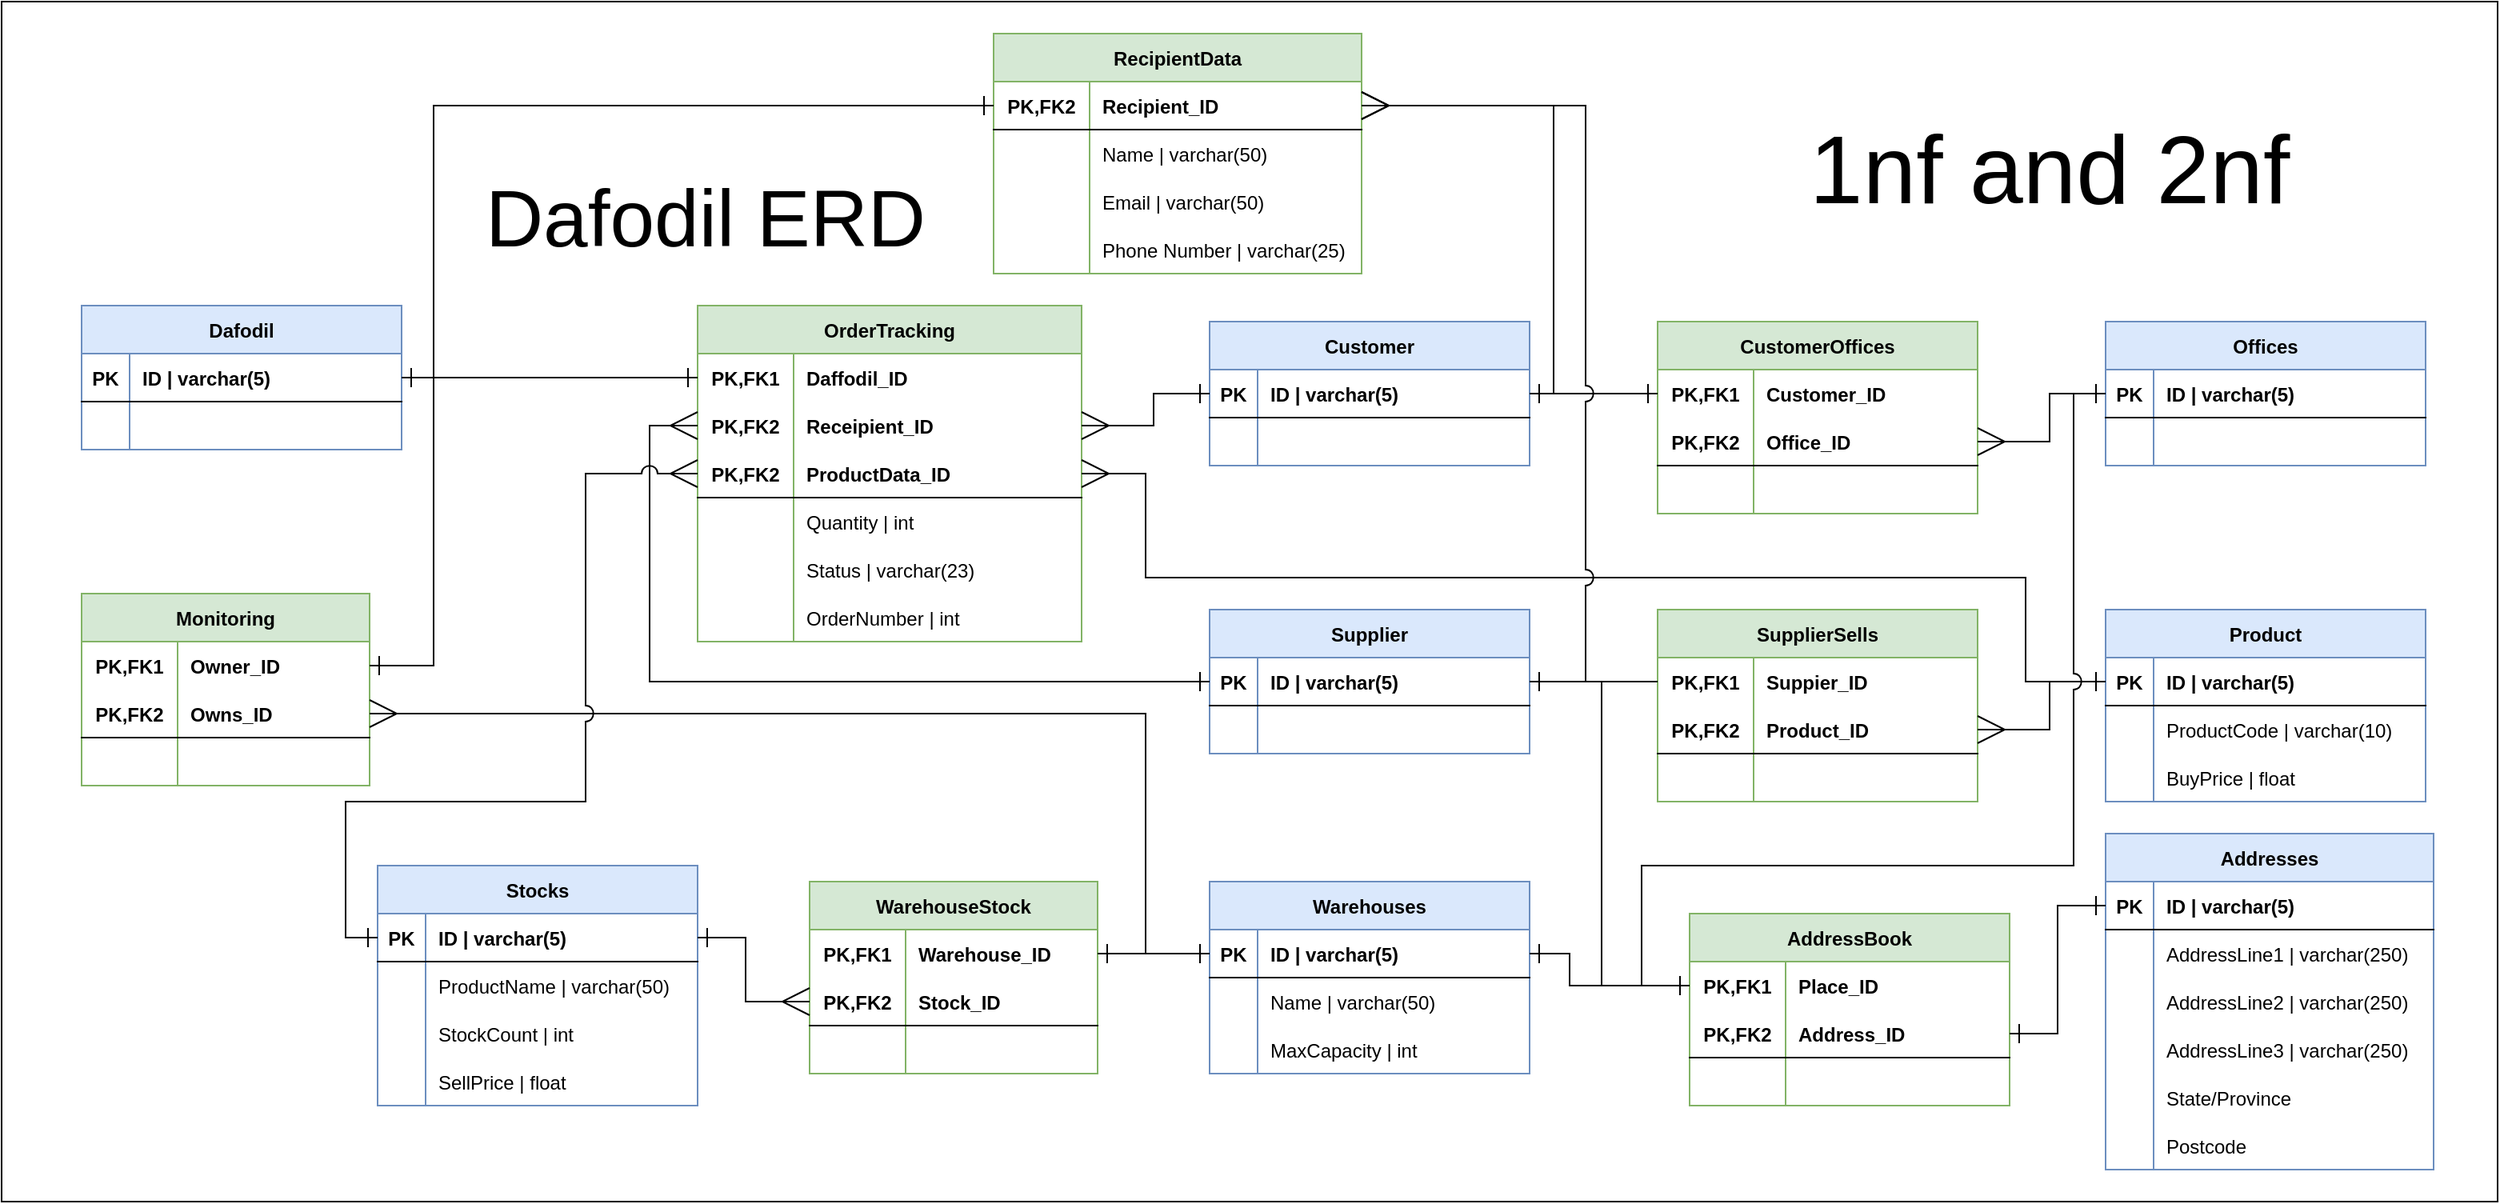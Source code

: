 <mxfile version="22.0.3" type="device">
  <diagram name="Page-1" id="R7ALOPLg-vh-awJIMA67">
    <mxGraphModel dx="2284" dy="835" grid="1" gridSize="10" guides="1" tooltips="1" connect="1" arrows="1" fold="1" page="1" pageScale="1" pageWidth="850" pageHeight="1100" math="0" shadow="0">
      <root>
        <mxCell id="0" />
        <mxCell id="1" parent="0" />
        <mxCell id="m99JynyPS58iggm-0j1O-631" value="" style="whiteSpace=wrap;html=1;align=center;strokeColor=default;fillColor=default;backgroundOutline=1;" parent="1" vertex="1">
          <mxGeometry x="-800" y="270" width="1560" height="750" as="geometry" />
        </mxCell>
        <mxCell id="m99JynyPS58iggm-0j1O-334" value="Monitoring" style="shape=table;startSize=30;container=1;collapsible=1;childLayout=tableLayout;fixedRows=1;rowLines=0;fontStyle=1;align=center;resizeLast=1;strokeColor=#82b366;fillColor=#d5e8d4;" parent="1" vertex="1">
          <mxGeometry x="-750" y="640" width="180" height="120" as="geometry" />
        </mxCell>
        <mxCell id="m99JynyPS58iggm-0j1O-335" value="" style="shape=tableRow;horizontal=0;startSize=0;swimlaneHead=0;swimlaneBody=0;fillColor=none;collapsible=0;dropTarget=0;points=[[0,0.5],[1,0.5]];portConstraint=eastwest;top=0;left=0;right=0;bottom=0;strokeColor=default;" parent="m99JynyPS58iggm-0j1O-334" vertex="1">
          <mxGeometry y="30" width="180" height="30" as="geometry" />
        </mxCell>
        <mxCell id="m99JynyPS58iggm-0j1O-336" value="PK,FK1" style="shape=partialRectangle;connectable=0;fillColor=none;top=0;left=0;bottom=0;right=0;fontStyle=1;overflow=hidden;strokeColor=default;" parent="m99JynyPS58iggm-0j1O-335" vertex="1">
          <mxGeometry width="60" height="30" as="geometry">
            <mxRectangle width="60" height="30" as="alternateBounds" />
          </mxGeometry>
        </mxCell>
        <mxCell id="m99JynyPS58iggm-0j1O-337" value="Owner_ID" style="shape=partialRectangle;connectable=0;fillColor=none;top=0;left=0;bottom=0;right=0;align=left;spacingLeft=6;fontStyle=1;overflow=hidden;strokeColor=default;" parent="m99JynyPS58iggm-0j1O-335" vertex="1">
          <mxGeometry x="60" width="120" height="30" as="geometry">
            <mxRectangle width="120" height="30" as="alternateBounds" />
          </mxGeometry>
        </mxCell>
        <mxCell id="m99JynyPS58iggm-0j1O-338" value="" style="shape=tableRow;horizontal=0;startSize=0;swimlaneHead=0;swimlaneBody=0;fillColor=none;collapsible=0;dropTarget=0;points=[[0,0.5],[1,0.5]];portConstraint=eastwest;top=0;left=0;right=0;bottom=1;strokeColor=default;" parent="m99JynyPS58iggm-0j1O-334" vertex="1">
          <mxGeometry y="60" width="180" height="30" as="geometry" />
        </mxCell>
        <mxCell id="m99JynyPS58iggm-0j1O-339" value="PK,FK2" style="shape=partialRectangle;connectable=0;fillColor=none;top=0;left=0;bottom=0;right=0;fontStyle=1;overflow=hidden;strokeColor=default;" parent="m99JynyPS58iggm-0j1O-338" vertex="1">
          <mxGeometry width="60" height="30" as="geometry">
            <mxRectangle width="60" height="30" as="alternateBounds" />
          </mxGeometry>
        </mxCell>
        <mxCell id="m99JynyPS58iggm-0j1O-340" value="Owns_ID" style="shape=partialRectangle;connectable=0;fillColor=none;top=0;left=0;bottom=0;right=0;align=left;spacingLeft=6;fontStyle=1;overflow=hidden;strokeColor=default;" parent="m99JynyPS58iggm-0j1O-338" vertex="1">
          <mxGeometry x="60" width="120" height="30" as="geometry">
            <mxRectangle width="120" height="30" as="alternateBounds" />
          </mxGeometry>
        </mxCell>
        <mxCell id="m99JynyPS58iggm-0j1O-344" value="" style="shape=tableRow;horizontal=0;startSize=0;swimlaneHead=0;swimlaneBody=0;fillColor=none;collapsible=0;dropTarget=0;points=[[0,0.5],[1,0.5]];portConstraint=eastwest;top=0;left=0;right=0;bottom=0;strokeColor=default;" parent="m99JynyPS58iggm-0j1O-334" vertex="1">
          <mxGeometry y="90" width="180" height="30" as="geometry" />
        </mxCell>
        <mxCell id="m99JynyPS58iggm-0j1O-345" value="" style="shape=partialRectangle;connectable=0;fillColor=none;top=0;left=0;bottom=0;right=0;editable=1;overflow=hidden;strokeColor=default;" parent="m99JynyPS58iggm-0j1O-344" vertex="1">
          <mxGeometry width="60" height="30" as="geometry">
            <mxRectangle width="60" height="30" as="alternateBounds" />
          </mxGeometry>
        </mxCell>
        <mxCell id="m99JynyPS58iggm-0j1O-346" value="" style="shape=partialRectangle;connectable=0;fillColor=none;top=0;left=0;bottom=0;right=0;align=left;spacingLeft=6;overflow=hidden;strokeColor=default;" parent="m99JynyPS58iggm-0j1O-344" vertex="1">
          <mxGeometry x="60" width="120" height="30" as="geometry">
            <mxRectangle width="120" height="30" as="alternateBounds" />
          </mxGeometry>
        </mxCell>
        <mxCell id="m99JynyPS58iggm-0j1O-347" value="Customer" style="shape=table;startSize=30;container=1;collapsible=1;childLayout=tableLayout;fixedRows=1;rowLines=0;fontStyle=1;align=center;resizeLast=1;strokeColor=#6c8ebf;fillColor=#dae8fc;" parent="1" vertex="1">
          <mxGeometry x="-45" y="470" width="200" height="90" as="geometry" />
        </mxCell>
        <mxCell id="m99JynyPS58iggm-0j1O-348" value="" style="shape=tableRow;horizontal=0;startSize=0;swimlaneHead=0;swimlaneBody=0;fillColor=none;collapsible=0;dropTarget=0;points=[[0,0.5],[1,0.5]];portConstraint=eastwest;top=0;left=0;right=0;bottom=1;strokeColor=default;" parent="m99JynyPS58iggm-0j1O-347" vertex="1">
          <mxGeometry y="30" width="200" height="30" as="geometry" />
        </mxCell>
        <mxCell id="m99JynyPS58iggm-0j1O-349" value="PK" style="shape=partialRectangle;connectable=0;fillColor=none;top=0;left=0;bottom=0;right=0;fontStyle=1;overflow=hidden;strokeColor=default;" parent="m99JynyPS58iggm-0j1O-348" vertex="1">
          <mxGeometry width="30" height="30" as="geometry">
            <mxRectangle width="30" height="30" as="alternateBounds" />
          </mxGeometry>
        </mxCell>
        <mxCell id="m99JynyPS58iggm-0j1O-350" value="ID | varchar(5)" style="shape=partialRectangle;connectable=0;fillColor=none;top=0;left=0;bottom=0;right=0;align=left;spacingLeft=6;fontStyle=1;overflow=hidden;strokeColor=default;" parent="m99JynyPS58iggm-0j1O-348" vertex="1">
          <mxGeometry x="30" width="170" height="30" as="geometry">
            <mxRectangle width="170" height="30" as="alternateBounds" />
          </mxGeometry>
        </mxCell>
        <mxCell id="llEU9yMPisO6zC_E_a6z-17" value="" style="shape=tableRow;horizontal=0;startSize=0;swimlaneHead=0;swimlaneBody=0;fillColor=none;collapsible=0;dropTarget=0;points=[[0,0.5],[1,0.5]];portConstraint=eastwest;top=0;left=0;right=0;bottom=0;strokeColor=default;" parent="m99JynyPS58iggm-0j1O-347" vertex="1">
          <mxGeometry y="60" width="200" height="30" as="geometry" />
        </mxCell>
        <mxCell id="llEU9yMPisO6zC_E_a6z-18" value="" style="shape=partialRectangle;connectable=0;fillColor=none;top=0;left=0;bottom=0;right=0;editable=1;overflow=hidden;strokeColor=default;" parent="llEU9yMPisO6zC_E_a6z-17" vertex="1">
          <mxGeometry width="30" height="30" as="geometry">
            <mxRectangle width="30" height="30" as="alternateBounds" />
          </mxGeometry>
        </mxCell>
        <mxCell id="llEU9yMPisO6zC_E_a6z-19" value="" style="shape=partialRectangle;connectable=0;fillColor=none;top=0;left=0;bottom=0;right=0;align=left;spacingLeft=6;overflow=hidden;strokeColor=default;" parent="llEU9yMPisO6zC_E_a6z-17" vertex="1">
          <mxGeometry x="30" width="170" height="30" as="geometry">
            <mxRectangle width="170" height="30" as="alternateBounds" />
          </mxGeometry>
        </mxCell>
        <mxCell id="m99JynyPS58iggm-0j1O-373" value="Offices" style="shape=table;startSize=30;container=1;collapsible=1;childLayout=tableLayout;fixedRows=1;rowLines=0;fontStyle=1;align=center;resizeLast=1;strokeColor=#6c8ebf;fillColor=#dae8fc;" parent="1" vertex="1">
          <mxGeometry x="515" y="470" width="200" height="90" as="geometry" />
        </mxCell>
        <mxCell id="m99JynyPS58iggm-0j1O-616" value="" style="shape=tableRow;horizontal=0;startSize=0;swimlaneHead=0;swimlaneBody=0;fillColor=none;collapsible=0;dropTarget=0;points=[[0,0.5],[1,0.5]];portConstraint=eastwest;top=0;left=0;right=0;bottom=1;strokeColor=default;" parent="m99JynyPS58iggm-0j1O-373" vertex="1">
          <mxGeometry y="30" width="200" height="30" as="geometry" />
        </mxCell>
        <mxCell id="m99JynyPS58iggm-0j1O-617" value="PK" style="shape=partialRectangle;connectable=0;fillColor=none;top=0;left=0;bottom=0;right=0;fontStyle=1;overflow=hidden;strokeColor=default;" parent="m99JynyPS58iggm-0j1O-616" vertex="1">
          <mxGeometry width="30" height="30" as="geometry">
            <mxRectangle width="30" height="30" as="alternateBounds" />
          </mxGeometry>
        </mxCell>
        <mxCell id="m99JynyPS58iggm-0j1O-618" value="ID | varchar(5)" style="shape=partialRectangle;connectable=0;fillColor=none;top=0;left=0;bottom=0;right=0;align=left;spacingLeft=6;fontStyle=1;overflow=hidden;strokeColor=default;" parent="m99JynyPS58iggm-0j1O-616" vertex="1">
          <mxGeometry x="30" width="170" height="30" as="geometry">
            <mxRectangle width="170" height="30" as="alternateBounds" />
          </mxGeometry>
        </mxCell>
        <mxCell id="m99JynyPS58iggm-0j1O-607" value="" style="shape=tableRow;horizontal=0;startSize=0;swimlaneHead=0;swimlaneBody=0;fillColor=none;collapsible=0;dropTarget=0;points=[[0,0.5],[1,0.5]];portConstraint=eastwest;top=0;left=0;right=0;bottom=0;strokeColor=default;" parent="m99JynyPS58iggm-0j1O-373" vertex="1">
          <mxGeometry y="60" width="200" height="30" as="geometry" />
        </mxCell>
        <mxCell id="m99JynyPS58iggm-0j1O-608" value="" style="shape=partialRectangle;connectable=0;fillColor=none;top=0;left=0;bottom=0;right=0;editable=1;overflow=hidden;strokeColor=default;" parent="m99JynyPS58iggm-0j1O-607" vertex="1">
          <mxGeometry width="30" height="30" as="geometry">
            <mxRectangle width="30" height="30" as="alternateBounds" />
          </mxGeometry>
        </mxCell>
        <mxCell id="m99JynyPS58iggm-0j1O-609" value="" style="shape=partialRectangle;connectable=0;fillColor=none;top=0;left=0;bottom=0;right=0;align=left;spacingLeft=6;overflow=hidden;strokeColor=default;" parent="m99JynyPS58iggm-0j1O-607" vertex="1">
          <mxGeometry x="30" width="170" height="30" as="geometry">
            <mxRectangle width="170" height="30" as="alternateBounds" />
          </mxGeometry>
        </mxCell>
        <mxCell id="m99JynyPS58iggm-0j1O-386" value="CustomerOffices" style="shape=table;startSize=30;container=1;collapsible=1;childLayout=tableLayout;fixedRows=1;rowLines=0;fontStyle=1;align=center;resizeLast=1;strokeColor=#82b366;fillColor=#d5e8d4;" parent="1" vertex="1">
          <mxGeometry x="235" y="470" width="200" height="120" as="geometry" />
        </mxCell>
        <mxCell id="m99JynyPS58iggm-0j1O-387" value="" style="shape=tableRow;horizontal=0;startSize=0;swimlaneHead=0;swimlaneBody=0;fillColor=none;collapsible=0;dropTarget=0;points=[[0,0.5],[1,0.5]];portConstraint=eastwest;top=0;left=0;right=0;bottom=0;strokeColor=default;" parent="m99JynyPS58iggm-0j1O-386" vertex="1">
          <mxGeometry y="30" width="200" height="30" as="geometry" />
        </mxCell>
        <mxCell id="m99JynyPS58iggm-0j1O-388" value="PK,FK1" style="shape=partialRectangle;connectable=0;fillColor=none;top=0;left=0;bottom=0;right=0;fontStyle=1;overflow=hidden;strokeColor=default;" parent="m99JynyPS58iggm-0j1O-387" vertex="1">
          <mxGeometry width="60" height="30" as="geometry">
            <mxRectangle width="60" height="30" as="alternateBounds" />
          </mxGeometry>
        </mxCell>
        <mxCell id="m99JynyPS58iggm-0j1O-389" value="Customer_ID" style="shape=partialRectangle;connectable=0;fillColor=none;top=0;left=0;bottom=0;right=0;align=left;spacingLeft=6;fontStyle=1;overflow=hidden;strokeColor=default;" parent="m99JynyPS58iggm-0j1O-387" vertex="1">
          <mxGeometry x="60" width="140" height="30" as="geometry">
            <mxRectangle width="140" height="30" as="alternateBounds" />
          </mxGeometry>
        </mxCell>
        <mxCell id="m99JynyPS58iggm-0j1O-390" value="" style="shape=tableRow;horizontal=0;startSize=0;swimlaneHead=0;swimlaneBody=0;fillColor=none;collapsible=0;dropTarget=0;points=[[0,0.5],[1,0.5]];portConstraint=eastwest;top=0;left=0;right=0;bottom=1;strokeColor=default;" parent="m99JynyPS58iggm-0j1O-386" vertex="1">
          <mxGeometry y="60" width="200" height="30" as="geometry" />
        </mxCell>
        <mxCell id="m99JynyPS58iggm-0j1O-391" value="PK,FK2" style="shape=partialRectangle;connectable=0;fillColor=none;top=0;left=0;bottom=0;right=0;fontStyle=1;overflow=hidden;strokeColor=default;" parent="m99JynyPS58iggm-0j1O-390" vertex="1">
          <mxGeometry width="60" height="30" as="geometry">
            <mxRectangle width="60" height="30" as="alternateBounds" />
          </mxGeometry>
        </mxCell>
        <mxCell id="m99JynyPS58iggm-0j1O-392" value="Office_ID" style="shape=partialRectangle;connectable=0;fillColor=none;top=0;left=0;bottom=0;right=0;align=left;spacingLeft=6;fontStyle=1;overflow=hidden;strokeColor=default;" parent="m99JynyPS58iggm-0j1O-390" vertex="1">
          <mxGeometry x="60" width="140" height="30" as="geometry">
            <mxRectangle width="140" height="30" as="alternateBounds" />
          </mxGeometry>
        </mxCell>
        <mxCell id="m99JynyPS58iggm-0j1O-393" value="" style="shape=tableRow;horizontal=0;startSize=0;swimlaneHead=0;swimlaneBody=0;fillColor=none;collapsible=0;dropTarget=0;points=[[0,0.5],[1,0.5]];portConstraint=eastwest;top=0;left=0;right=0;bottom=0;strokeColor=default;" parent="m99JynyPS58iggm-0j1O-386" vertex="1">
          <mxGeometry y="90" width="200" height="30" as="geometry" />
        </mxCell>
        <mxCell id="m99JynyPS58iggm-0j1O-394" value="" style="shape=partialRectangle;connectable=0;fillColor=none;top=0;left=0;bottom=0;right=0;editable=1;overflow=hidden;strokeColor=default;" parent="m99JynyPS58iggm-0j1O-393" vertex="1">
          <mxGeometry width="60" height="30" as="geometry">
            <mxRectangle width="60" height="30" as="alternateBounds" />
          </mxGeometry>
        </mxCell>
        <mxCell id="m99JynyPS58iggm-0j1O-395" value="" style="shape=partialRectangle;connectable=0;fillColor=none;top=0;left=0;bottom=0;right=0;align=left;spacingLeft=6;overflow=hidden;strokeColor=default;" parent="m99JynyPS58iggm-0j1O-393" vertex="1">
          <mxGeometry x="60" width="140" height="30" as="geometry">
            <mxRectangle width="140" height="30" as="alternateBounds" />
          </mxGeometry>
        </mxCell>
        <mxCell id="m99JynyPS58iggm-0j1O-400" style="edgeStyle=orthogonalEdgeStyle;rounded=0;orthogonalLoop=1;jettySize=auto;html=1;exitX=1;exitY=0.5;exitDx=0;exitDy=0;entryX=0;entryY=0.5;entryDx=0;entryDy=0;endArrow=ERone;endFill=0;endSize=10;startSize=10;" parent="1" source="m99JynyPS58iggm-0j1O-348" target="m99JynyPS58iggm-0j1O-387" edge="1">
          <mxGeometry relative="1" as="geometry" />
        </mxCell>
        <mxCell id="m99JynyPS58iggm-0j1O-402" value="OrderTracking" style="shape=table;startSize=30;container=1;collapsible=1;childLayout=tableLayout;fixedRows=1;rowLines=0;fontStyle=1;align=center;resizeLast=1;strokeColor=#82b366;fillColor=#d5e8d4;" parent="1" vertex="1">
          <mxGeometry x="-365" y="460" width="240" height="210" as="geometry" />
        </mxCell>
        <mxCell id="m99JynyPS58iggm-0j1O-403" value="" style="shape=tableRow;horizontal=0;startSize=0;swimlaneHead=0;swimlaneBody=0;fillColor=none;collapsible=0;dropTarget=0;points=[[0,0.5],[1,0.5]];portConstraint=eastwest;top=0;left=0;right=0;bottom=0;strokeColor=default;" parent="m99JynyPS58iggm-0j1O-402" vertex="1">
          <mxGeometry y="30" width="240" height="30" as="geometry" />
        </mxCell>
        <mxCell id="m99JynyPS58iggm-0j1O-404" value="PK,FK1" style="shape=partialRectangle;connectable=0;fillColor=none;top=0;left=0;bottom=0;right=0;fontStyle=1;overflow=hidden;strokeColor=default;" parent="m99JynyPS58iggm-0j1O-403" vertex="1">
          <mxGeometry width="60" height="30" as="geometry">
            <mxRectangle width="60" height="30" as="alternateBounds" />
          </mxGeometry>
        </mxCell>
        <mxCell id="m99JynyPS58iggm-0j1O-405" value="Daffodil_ID" style="shape=partialRectangle;connectable=0;fillColor=none;top=0;left=0;bottom=0;right=0;align=left;spacingLeft=6;fontStyle=1;overflow=hidden;strokeColor=default;" parent="m99JynyPS58iggm-0j1O-403" vertex="1">
          <mxGeometry x="60" width="180" height="30" as="geometry">
            <mxRectangle width="180" height="30" as="alternateBounds" />
          </mxGeometry>
        </mxCell>
        <mxCell id="m99JynyPS58iggm-0j1O-406" value="" style="shape=tableRow;horizontal=0;startSize=0;swimlaneHead=0;swimlaneBody=0;fillColor=none;collapsible=0;dropTarget=0;points=[[0,0.5],[1,0.5]];portConstraint=eastwest;top=0;left=0;right=0;bottom=0;strokeColor=default;" parent="m99JynyPS58iggm-0j1O-402" vertex="1">
          <mxGeometry y="60" width="240" height="30" as="geometry" />
        </mxCell>
        <mxCell id="m99JynyPS58iggm-0j1O-407" value="PK,FK2" style="shape=partialRectangle;connectable=0;fillColor=none;top=0;left=0;bottom=0;right=0;fontStyle=1;overflow=hidden;strokeColor=default;" parent="m99JynyPS58iggm-0j1O-406" vertex="1">
          <mxGeometry width="60" height="30" as="geometry">
            <mxRectangle width="60" height="30" as="alternateBounds" />
          </mxGeometry>
        </mxCell>
        <mxCell id="m99JynyPS58iggm-0j1O-408" value="Receipient_ID" style="shape=partialRectangle;connectable=0;fillColor=none;top=0;left=0;bottom=0;right=0;align=left;spacingLeft=6;fontStyle=1;overflow=hidden;strokeColor=default;" parent="m99JynyPS58iggm-0j1O-406" vertex="1">
          <mxGeometry x="60" width="180" height="30" as="geometry">
            <mxRectangle width="180" height="30" as="alternateBounds" />
          </mxGeometry>
        </mxCell>
        <mxCell id="m99JynyPS58iggm-0j1O-626" value="" style="shape=tableRow;horizontal=0;startSize=0;swimlaneHead=0;swimlaneBody=0;fillColor=none;collapsible=0;dropTarget=0;points=[[0,0.5],[1,0.5]];portConstraint=eastwest;top=0;left=0;right=0;bottom=1;strokeColor=default;" parent="m99JynyPS58iggm-0j1O-402" vertex="1">
          <mxGeometry y="90" width="240" height="30" as="geometry" />
        </mxCell>
        <mxCell id="m99JynyPS58iggm-0j1O-627" value="PK,FK2" style="shape=partialRectangle;connectable=0;fillColor=none;top=0;left=0;bottom=0;right=0;fontStyle=1;overflow=hidden;strokeColor=default;" parent="m99JynyPS58iggm-0j1O-626" vertex="1">
          <mxGeometry width="60" height="30" as="geometry">
            <mxRectangle width="60" height="30" as="alternateBounds" />
          </mxGeometry>
        </mxCell>
        <mxCell id="m99JynyPS58iggm-0j1O-628" value="ProductData_ID" style="shape=partialRectangle;connectable=0;fillColor=none;top=0;left=0;bottom=0;right=0;align=left;spacingLeft=6;fontStyle=1;overflow=hidden;strokeColor=default;" parent="m99JynyPS58iggm-0j1O-626" vertex="1">
          <mxGeometry x="60" width="180" height="30" as="geometry">
            <mxRectangle width="180" height="30" as="alternateBounds" />
          </mxGeometry>
        </mxCell>
        <mxCell id="m99JynyPS58iggm-0j1O-586" value="" style="shape=tableRow;horizontal=0;startSize=0;swimlaneHead=0;swimlaneBody=0;fillColor=none;collapsible=0;dropTarget=0;points=[[0,0.5],[1,0.5]];portConstraint=eastwest;top=0;left=0;right=0;bottom=0;strokeColor=default;" parent="m99JynyPS58iggm-0j1O-402" vertex="1">
          <mxGeometry y="120" width="240" height="30" as="geometry" />
        </mxCell>
        <mxCell id="m99JynyPS58iggm-0j1O-587" value="" style="shape=partialRectangle;connectable=0;fillColor=none;top=0;left=0;bottom=0;right=0;editable=1;overflow=hidden;strokeColor=default;" parent="m99JynyPS58iggm-0j1O-586" vertex="1">
          <mxGeometry width="60" height="30" as="geometry">
            <mxRectangle width="60" height="30" as="alternateBounds" />
          </mxGeometry>
        </mxCell>
        <mxCell id="m99JynyPS58iggm-0j1O-588" value="Quantity | int" style="shape=partialRectangle;connectable=0;fillColor=none;top=0;left=0;bottom=0;right=0;align=left;spacingLeft=6;overflow=hidden;strokeColor=default;" parent="m99JynyPS58iggm-0j1O-586" vertex="1">
          <mxGeometry x="60" width="180" height="30" as="geometry">
            <mxRectangle width="180" height="30" as="alternateBounds" />
          </mxGeometry>
        </mxCell>
        <mxCell id="m99JynyPS58iggm-0j1O-589" value="" style="shape=tableRow;horizontal=0;startSize=0;swimlaneHead=0;swimlaneBody=0;fillColor=none;collapsible=0;dropTarget=0;points=[[0,0.5],[1,0.5]];portConstraint=eastwest;top=0;left=0;right=0;bottom=0;strokeColor=default;" parent="m99JynyPS58iggm-0j1O-402" vertex="1">
          <mxGeometry y="150" width="240" height="30" as="geometry" />
        </mxCell>
        <mxCell id="m99JynyPS58iggm-0j1O-590" value="" style="shape=partialRectangle;connectable=0;fillColor=none;top=0;left=0;bottom=0;right=0;editable=1;overflow=hidden;strokeColor=default;" parent="m99JynyPS58iggm-0j1O-589" vertex="1">
          <mxGeometry width="60" height="30" as="geometry">
            <mxRectangle width="60" height="30" as="alternateBounds" />
          </mxGeometry>
        </mxCell>
        <mxCell id="m99JynyPS58iggm-0j1O-591" value="Status | varchar(23)" style="shape=partialRectangle;connectable=0;fillColor=none;top=0;left=0;bottom=0;right=0;align=left;spacingLeft=6;overflow=hidden;strokeColor=default;" parent="m99JynyPS58iggm-0j1O-589" vertex="1">
          <mxGeometry x="60" width="180" height="30" as="geometry">
            <mxRectangle width="180" height="30" as="alternateBounds" />
          </mxGeometry>
        </mxCell>
        <mxCell id="m99JynyPS58iggm-0j1O-354" value="" style="shape=tableRow;horizontal=0;startSize=0;swimlaneHead=0;swimlaneBody=0;fillColor=none;collapsible=0;dropTarget=0;points=[[0,0.5],[1,0.5]];portConstraint=eastwest;top=0;left=0;right=0;bottom=0;strokeColor=default;" parent="m99JynyPS58iggm-0j1O-402" vertex="1">
          <mxGeometry y="180" width="240" height="30" as="geometry" />
        </mxCell>
        <mxCell id="m99JynyPS58iggm-0j1O-355" value="" style="shape=partialRectangle;connectable=0;fillColor=none;top=0;left=0;bottom=0;right=0;editable=1;overflow=hidden;strokeColor=default;" parent="m99JynyPS58iggm-0j1O-354" vertex="1">
          <mxGeometry width="60" height="30" as="geometry">
            <mxRectangle width="60" height="30" as="alternateBounds" />
          </mxGeometry>
        </mxCell>
        <mxCell id="m99JynyPS58iggm-0j1O-356" value="OrderNumber | int" style="shape=partialRectangle;connectable=0;fillColor=none;top=0;left=0;bottom=0;right=0;align=left;spacingLeft=6;overflow=hidden;strokeColor=default;" parent="m99JynyPS58iggm-0j1O-354" vertex="1">
          <mxGeometry x="60" width="180" height="30" as="geometry">
            <mxRectangle width="180" height="30" as="alternateBounds" />
          </mxGeometry>
        </mxCell>
        <mxCell id="m99JynyPS58iggm-0j1O-415" value="Addresses" style="shape=table;startSize=30;container=1;collapsible=1;childLayout=tableLayout;fixedRows=1;rowLines=0;fontStyle=1;align=center;resizeLast=1;strokeColor=#6c8ebf;fillColor=#dae8fc;" parent="1" vertex="1">
          <mxGeometry x="515" y="790" width="205" height="210" as="geometry" />
        </mxCell>
        <mxCell id="m99JynyPS58iggm-0j1O-416" value="" style="shape=tableRow;horizontal=0;startSize=0;swimlaneHead=0;swimlaneBody=0;fillColor=none;collapsible=0;dropTarget=0;points=[[0,0.5],[1,0.5]];portConstraint=eastwest;top=0;left=0;right=0;bottom=1;strokeColor=default;" parent="m99JynyPS58iggm-0j1O-415" vertex="1">
          <mxGeometry y="30" width="205" height="30" as="geometry" />
        </mxCell>
        <mxCell id="m99JynyPS58iggm-0j1O-417" value="PK" style="shape=partialRectangle;connectable=0;fillColor=none;top=0;left=0;bottom=0;right=0;fontStyle=1;overflow=hidden;strokeColor=default;" parent="m99JynyPS58iggm-0j1O-416" vertex="1">
          <mxGeometry width="30" height="30" as="geometry">
            <mxRectangle width="30" height="30" as="alternateBounds" />
          </mxGeometry>
        </mxCell>
        <mxCell id="m99JynyPS58iggm-0j1O-418" value="ID | varchar(5)" style="shape=partialRectangle;connectable=0;fillColor=none;top=0;left=0;bottom=0;right=0;align=left;spacingLeft=6;fontStyle=1;overflow=hidden;strokeColor=default;" parent="m99JynyPS58iggm-0j1O-416" vertex="1">
          <mxGeometry x="30" width="175" height="30" as="geometry">
            <mxRectangle width="175" height="30" as="alternateBounds" />
          </mxGeometry>
        </mxCell>
        <mxCell id="m99JynyPS58iggm-0j1O-419" value="" style="shape=tableRow;horizontal=0;startSize=0;swimlaneHead=0;swimlaneBody=0;fillColor=none;collapsible=0;dropTarget=0;points=[[0,0.5],[1,0.5]];portConstraint=eastwest;top=0;left=0;right=0;bottom=0;strokeColor=default;" parent="m99JynyPS58iggm-0j1O-415" vertex="1">
          <mxGeometry y="60" width="205" height="30" as="geometry" />
        </mxCell>
        <mxCell id="m99JynyPS58iggm-0j1O-420" value="" style="shape=partialRectangle;connectable=0;fillColor=none;top=0;left=0;bottom=0;right=0;editable=1;overflow=hidden;strokeColor=default;" parent="m99JynyPS58iggm-0j1O-419" vertex="1">
          <mxGeometry width="30" height="30" as="geometry">
            <mxRectangle width="30" height="30" as="alternateBounds" />
          </mxGeometry>
        </mxCell>
        <mxCell id="m99JynyPS58iggm-0j1O-421" value="AddressLine1 | varchar(250)" style="shape=partialRectangle;connectable=0;fillColor=none;top=0;left=0;bottom=0;right=0;align=left;spacingLeft=6;overflow=hidden;strokeColor=default;" parent="m99JynyPS58iggm-0j1O-419" vertex="1">
          <mxGeometry x="30" width="175" height="30" as="geometry">
            <mxRectangle width="175" height="30" as="alternateBounds" />
          </mxGeometry>
        </mxCell>
        <mxCell id="e4TH1jwCzbU_eXYwewo4-1" value="" style="shape=tableRow;horizontal=0;startSize=0;swimlaneHead=0;swimlaneBody=0;fillColor=none;collapsible=0;dropTarget=0;points=[[0,0.5],[1,0.5]];portConstraint=eastwest;top=0;left=0;right=0;bottom=0;strokeColor=default;" parent="m99JynyPS58iggm-0j1O-415" vertex="1">
          <mxGeometry y="90" width="205" height="30" as="geometry" />
        </mxCell>
        <mxCell id="e4TH1jwCzbU_eXYwewo4-2" value="" style="shape=partialRectangle;connectable=0;fillColor=none;top=0;left=0;bottom=0;right=0;editable=1;overflow=hidden;strokeColor=default;" parent="e4TH1jwCzbU_eXYwewo4-1" vertex="1">
          <mxGeometry width="30" height="30" as="geometry">
            <mxRectangle width="30" height="30" as="alternateBounds" />
          </mxGeometry>
        </mxCell>
        <mxCell id="e4TH1jwCzbU_eXYwewo4-3" value="AddressLine2 | varchar(250)" style="shape=partialRectangle;connectable=0;fillColor=none;top=0;left=0;bottom=0;right=0;align=left;spacingLeft=6;overflow=hidden;strokeColor=default;" parent="e4TH1jwCzbU_eXYwewo4-1" vertex="1">
          <mxGeometry x="30" width="175" height="30" as="geometry">
            <mxRectangle width="175" height="30" as="alternateBounds" />
          </mxGeometry>
        </mxCell>
        <mxCell id="e4TH1jwCzbU_eXYwewo4-4" value="" style="shape=tableRow;horizontal=0;startSize=0;swimlaneHead=0;swimlaneBody=0;fillColor=none;collapsible=0;dropTarget=0;points=[[0,0.5],[1,0.5]];portConstraint=eastwest;top=0;left=0;right=0;bottom=0;strokeColor=default;" parent="m99JynyPS58iggm-0j1O-415" vertex="1">
          <mxGeometry y="120" width="205" height="30" as="geometry" />
        </mxCell>
        <mxCell id="e4TH1jwCzbU_eXYwewo4-5" value="" style="shape=partialRectangle;connectable=0;fillColor=none;top=0;left=0;bottom=0;right=0;editable=1;overflow=hidden;strokeColor=default;" parent="e4TH1jwCzbU_eXYwewo4-4" vertex="1">
          <mxGeometry width="30" height="30" as="geometry">
            <mxRectangle width="30" height="30" as="alternateBounds" />
          </mxGeometry>
        </mxCell>
        <mxCell id="e4TH1jwCzbU_eXYwewo4-6" value="AddressLine3 | varchar(250)" style="shape=partialRectangle;connectable=0;fillColor=none;top=0;left=0;bottom=0;right=0;align=left;spacingLeft=6;overflow=hidden;strokeColor=default;" parent="e4TH1jwCzbU_eXYwewo4-4" vertex="1">
          <mxGeometry x="30" width="175" height="30" as="geometry">
            <mxRectangle width="175" height="30" as="alternateBounds" />
          </mxGeometry>
        </mxCell>
        <mxCell id="m99JynyPS58iggm-0j1O-425" value="" style="shape=tableRow;horizontal=0;startSize=0;swimlaneHead=0;swimlaneBody=0;fillColor=none;collapsible=0;dropTarget=0;points=[[0,0.5],[1,0.5]];portConstraint=eastwest;top=0;left=0;right=0;bottom=0;strokeColor=default;" parent="m99JynyPS58iggm-0j1O-415" vertex="1">
          <mxGeometry y="150" width="205" height="30" as="geometry" />
        </mxCell>
        <mxCell id="m99JynyPS58iggm-0j1O-426" value="" style="shape=partialRectangle;connectable=0;fillColor=none;top=0;left=0;bottom=0;right=0;editable=1;overflow=hidden;strokeColor=default;" parent="m99JynyPS58iggm-0j1O-425" vertex="1">
          <mxGeometry width="30" height="30" as="geometry">
            <mxRectangle width="30" height="30" as="alternateBounds" />
          </mxGeometry>
        </mxCell>
        <mxCell id="m99JynyPS58iggm-0j1O-427" value="State/Province" style="shape=partialRectangle;connectable=0;fillColor=none;top=0;left=0;bottom=0;right=0;align=left;spacingLeft=6;overflow=hidden;strokeColor=default;" parent="m99JynyPS58iggm-0j1O-425" vertex="1">
          <mxGeometry x="30" width="175" height="30" as="geometry">
            <mxRectangle width="175" height="30" as="alternateBounds" />
          </mxGeometry>
        </mxCell>
        <mxCell id="m99JynyPS58iggm-0j1O-422" value="" style="shape=tableRow;horizontal=0;startSize=0;swimlaneHead=0;swimlaneBody=0;fillColor=none;collapsible=0;dropTarget=0;points=[[0,0.5],[1,0.5]];portConstraint=eastwest;top=0;left=0;right=0;bottom=0;strokeColor=default;" parent="m99JynyPS58iggm-0j1O-415" vertex="1">
          <mxGeometry y="180" width="205" height="30" as="geometry" />
        </mxCell>
        <mxCell id="m99JynyPS58iggm-0j1O-423" value="" style="shape=partialRectangle;connectable=0;fillColor=none;top=0;left=0;bottom=0;right=0;editable=1;overflow=hidden;strokeColor=default;" parent="m99JynyPS58iggm-0j1O-422" vertex="1">
          <mxGeometry width="30" height="30" as="geometry">
            <mxRectangle width="30" height="30" as="alternateBounds" />
          </mxGeometry>
        </mxCell>
        <mxCell id="m99JynyPS58iggm-0j1O-424" value="Postcode" style="shape=partialRectangle;connectable=0;fillColor=none;top=0;left=0;bottom=0;right=0;align=left;spacingLeft=6;overflow=hidden;strokeColor=default;" parent="m99JynyPS58iggm-0j1O-422" vertex="1">
          <mxGeometry x="30" width="175" height="30" as="geometry">
            <mxRectangle width="175" height="30" as="alternateBounds" />
          </mxGeometry>
        </mxCell>
        <mxCell id="m99JynyPS58iggm-0j1O-434" style="edgeStyle=orthogonalEdgeStyle;rounded=0;orthogonalLoop=1;jettySize=auto;html=1;exitX=0;exitY=0.5;exitDx=0;exitDy=0;entryX=1;entryY=0.5;entryDx=0;entryDy=0;endArrow=ERmany;endFill=0;endSize=15;startArrow=ERone;startFill=0;startSize=10;" parent="1" source="m99JynyPS58iggm-0j1O-348" target="m99JynyPS58iggm-0j1O-406" edge="1">
          <mxGeometry relative="1" as="geometry" />
        </mxCell>
        <mxCell id="m99JynyPS58iggm-0j1O-435" value="Dafodil" style="shape=table;startSize=30;container=1;collapsible=1;childLayout=tableLayout;fixedRows=1;rowLines=0;fontStyle=1;align=center;resizeLast=1;strokeColor=#6c8ebf;fillColor=#dae8fc;" parent="1" vertex="1">
          <mxGeometry x="-750" y="460" width="200" height="90" as="geometry" />
        </mxCell>
        <mxCell id="m99JynyPS58iggm-0j1O-436" value="" style="shape=tableRow;horizontal=0;startSize=0;swimlaneHead=0;swimlaneBody=0;fillColor=none;collapsible=0;dropTarget=0;points=[[0,0.5],[1,0.5]];portConstraint=eastwest;top=0;left=0;right=0;bottom=1;strokeColor=default;" parent="m99JynyPS58iggm-0j1O-435" vertex="1">
          <mxGeometry y="30" width="200" height="30" as="geometry" />
        </mxCell>
        <mxCell id="m99JynyPS58iggm-0j1O-437" value="PK" style="shape=partialRectangle;connectable=0;fillColor=none;top=0;left=0;bottom=0;right=0;fontStyle=1;overflow=hidden;strokeColor=default;" parent="m99JynyPS58iggm-0j1O-436" vertex="1">
          <mxGeometry width="30" height="30" as="geometry">
            <mxRectangle width="30" height="30" as="alternateBounds" />
          </mxGeometry>
        </mxCell>
        <mxCell id="m99JynyPS58iggm-0j1O-438" value="ID | varchar(5)" style="shape=partialRectangle;connectable=0;fillColor=none;top=0;left=0;bottom=0;right=0;align=left;spacingLeft=6;fontStyle=1;overflow=hidden;strokeColor=default;" parent="m99JynyPS58iggm-0j1O-436" vertex="1">
          <mxGeometry x="30" width="170" height="30" as="geometry">
            <mxRectangle width="170" height="30" as="alternateBounds" />
          </mxGeometry>
        </mxCell>
        <mxCell id="m99JynyPS58iggm-0j1O-439" value="" style="shape=tableRow;horizontal=0;startSize=0;swimlaneHead=0;swimlaneBody=0;fillColor=none;collapsible=0;dropTarget=0;points=[[0,0.5],[1,0.5]];portConstraint=eastwest;top=0;left=0;right=0;bottom=0;strokeColor=default;" parent="m99JynyPS58iggm-0j1O-435" vertex="1">
          <mxGeometry y="60" width="200" height="30" as="geometry" />
        </mxCell>
        <mxCell id="m99JynyPS58iggm-0j1O-440" value="" style="shape=partialRectangle;connectable=0;fillColor=none;top=0;left=0;bottom=0;right=0;editable=1;overflow=hidden;strokeColor=default;" parent="m99JynyPS58iggm-0j1O-439" vertex="1">
          <mxGeometry width="30" height="30" as="geometry">
            <mxRectangle width="30" height="30" as="alternateBounds" />
          </mxGeometry>
        </mxCell>
        <mxCell id="m99JynyPS58iggm-0j1O-441" value="" style="shape=partialRectangle;connectable=0;fillColor=none;top=0;left=0;bottom=0;right=0;align=left;spacingLeft=6;overflow=hidden;strokeColor=default;" parent="m99JynyPS58iggm-0j1O-439" vertex="1">
          <mxGeometry x="30" width="170" height="30" as="geometry">
            <mxRectangle width="170" height="30" as="alternateBounds" />
          </mxGeometry>
        </mxCell>
        <mxCell id="m99JynyPS58iggm-0j1O-448" style="edgeStyle=orthogonalEdgeStyle;rounded=0;orthogonalLoop=1;jettySize=auto;html=1;exitX=1;exitY=0.5;exitDx=0;exitDy=0;endArrow=ERone;endFill=0;endSize=10;" parent="1" source="m99JynyPS58iggm-0j1O-436" target="m99JynyPS58iggm-0j1O-403" edge="1">
          <mxGeometry relative="1" as="geometry" />
        </mxCell>
        <mxCell id="m99JynyPS58iggm-0j1O-463" value="Supplier" style="shape=table;startSize=30;container=1;collapsible=1;childLayout=tableLayout;fixedRows=1;rowLines=0;fontStyle=1;align=center;resizeLast=1;strokeColor=#6c8ebf;fillColor=#dae8fc;" parent="1" vertex="1">
          <mxGeometry x="-45" y="650" width="200" height="90" as="geometry" />
        </mxCell>
        <mxCell id="m99JynyPS58iggm-0j1O-464" value="" style="shape=tableRow;horizontal=0;startSize=0;swimlaneHead=0;swimlaneBody=0;fillColor=none;collapsible=0;dropTarget=0;points=[[0,0.5],[1,0.5]];portConstraint=eastwest;top=0;left=0;right=0;bottom=1;strokeColor=default;" parent="m99JynyPS58iggm-0j1O-463" vertex="1">
          <mxGeometry y="30" width="200" height="30" as="geometry" />
        </mxCell>
        <mxCell id="m99JynyPS58iggm-0j1O-465" value="PK" style="shape=partialRectangle;connectable=0;fillColor=none;top=0;left=0;bottom=0;right=0;fontStyle=1;overflow=hidden;strokeColor=default;" parent="m99JynyPS58iggm-0j1O-464" vertex="1">
          <mxGeometry width="30" height="30" as="geometry">
            <mxRectangle width="30" height="30" as="alternateBounds" />
          </mxGeometry>
        </mxCell>
        <mxCell id="m99JynyPS58iggm-0j1O-466" value="ID | varchar(5)" style="shape=partialRectangle;connectable=0;fillColor=none;top=0;left=0;bottom=0;right=0;align=left;spacingLeft=6;fontStyle=1;overflow=hidden;strokeColor=default;" parent="m99JynyPS58iggm-0j1O-464" vertex="1">
          <mxGeometry x="30" width="170" height="30" as="geometry">
            <mxRectangle width="170" height="30" as="alternateBounds" />
          </mxGeometry>
        </mxCell>
        <mxCell id="m99JynyPS58iggm-0j1O-470" value="" style="shape=tableRow;horizontal=0;startSize=0;swimlaneHead=0;swimlaneBody=0;fillColor=none;collapsible=0;dropTarget=0;points=[[0,0.5],[1,0.5]];portConstraint=eastwest;top=0;left=0;right=0;bottom=0;strokeColor=default;" parent="m99JynyPS58iggm-0j1O-463" vertex="1">
          <mxGeometry y="60" width="200" height="30" as="geometry" />
        </mxCell>
        <mxCell id="m99JynyPS58iggm-0j1O-471" value="" style="shape=partialRectangle;connectable=0;fillColor=none;top=0;left=0;bottom=0;right=0;editable=1;overflow=hidden;strokeColor=default;" parent="m99JynyPS58iggm-0j1O-470" vertex="1">
          <mxGeometry width="30" height="30" as="geometry">
            <mxRectangle width="30" height="30" as="alternateBounds" />
          </mxGeometry>
        </mxCell>
        <mxCell id="m99JynyPS58iggm-0j1O-472" value="" style="shape=partialRectangle;connectable=0;fillColor=none;top=0;left=0;bottom=0;right=0;align=left;spacingLeft=6;overflow=hidden;strokeColor=default;" parent="m99JynyPS58iggm-0j1O-470" vertex="1">
          <mxGeometry x="30" width="170" height="30" as="geometry">
            <mxRectangle width="170" height="30" as="alternateBounds" />
          </mxGeometry>
        </mxCell>
        <mxCell id="m99JynyPS58iggm-0j1O-476" style="edgeStyle=orthogonalEdgeStyle;rounded=0;orthogonalLoop=1;jettySize=auto;html=1;exitX=0;exitY=0.5;exitDx=0;exitDy=0;entryX=0;entryY=0.5;entryDx=0;entryDy=0;endArrow=ERmany;endFill=0;endSize=15;startArrow=ERone;startFill=0;startSize=10;" parent="1" source="m99JynyPS58iggm-0j1O-464" target="m99JynyPS58iggm-0j1O-406" edge="1">
          <mxGeometry relative="1" as="geometry" />
        </mxCell>
        <mxCell id="m99JynyPS58iggm-0j1O-477" value="Product" style="shape=table;startSize=30;container=1;collapsible=1;childLayout=tableLayout;fixedRows=1;rowLines=0;fontStyle=1;align=center;resizeLast=1;strokeColor=#6c8ebf;fillColor=#dae8fc;" parent="1" vertex="1">
          <mxGeometry x="515" y="650" width="200" height="120" as="geometry" />
        </mxCell>
        <mxCell id="m99JynyPS58iggm-0j1O-478" value="" style="shape=tableRow;horizontal=0;startSize=0;swimlaneHead=0;swimlaneBody=0;fillColor=none;collapsible=0;dropTarget=0;points=[[0,0.5],[1,0.5]];portConstraint=eastwest;top=0;left=0;right=0;bottom=1;strokeColor=default;" parent="m99JynyPS58iggm-0j1O-477" vertex="1">
          <mxGeometry y="30" width="200" height="30" as="geometry" />
        </mxCell>
        <mxCell id="m99JynyPS58iggm-0j1O-479" value="PK" style="shape=partialRectangle;connectable=0;fillColor=none;top=0;left=0;bottom=0;right=0;fontStyle=1;overflow=hidden;strokeColor=default;" parent="m99JynyPS58iggm-0j1O-478" vertex="1">
          <mxGeometry width="30" height="30" as="geometry">
            <mxRectangle width="30" height="30" as="alternateBounds" />
          </mxGeometry>
        </mxCell>
        <mxCell id="m99JynyPS58iggm-0j1O-480" value="ID | varchar(5)" style="shape=partialRectangle;connectable=0;fillColor=none;top=0;left=0;bottom=0;right=0;align=left;spacingLeft=6;fontStyle=1;overflow=hidden;strokeColor=default;" parent="m99JynyPS58iggm-0j1O-478" vertex="1">
          <mxGeometry x="30" width="170" height="30" as="geometry">
            <mxRectangle width="170" height="30" as="alternateBounds" />
          </mxGeometry>
        </mxCell>
        <mxCell id="m99JynyPS58iggm-0j1O-529" value="" style="shape=tableRow;horizontal=0;startSize=0;swimlaneHead=0;swimlaneBody=0;fillColor=none;collapsible=0;dropTarget=0;points=[[0,0.5],[1,0.5]];portConstraint=eastwest;top=0;left=0;right=0;bottom=0;strokeColor=default;" parent="m99JynyPS58iggm-0j1O-477" vertex="1">
          <mxGeometry y="60" width="200" height="30" as="geometry" />
        </mxCell>
        <mxCell id="m99JynyPS58iggm-0j1O-530" value="" style="shape=partialRectangle;connectable=0;fillColor=none;top=0;left=0;bottom=0;right=0;editable=1;overflow=hidden;strokeColor=default;" parent="m99JynyPS58iggm-0j1O-529" vertex="1">
          <mxGeometry width="30" height="30" as="geometry">
            <mxRectangle width="30" height="30" as="alternateBounds" />
          </mxGeometry>
        </mxCell>
        <mxCell id="m99JynyPS58iggm-0j1O-531" value="ProductCode | varchar(10)" style="shape=partialRectangle;connectable=0;fillColor=none;top=0;left=0;bottom=0;right=0;align=left;spacingLeft=6;overflow=hidden;strokeColor=default;" parent="m99JynyPS58iggm-0j1O-529" vertex="1">
          <mxGeometry x="30" width="170" height="30" as="geometry">
            <mxRectangle width="170" height="30" as="alternateBounds" />
          </mxGeometry>
        </mxCell>
        <mxCell id="m99JynyPS58iggm-0j1O-484" value="" style="shape=tableRow;horizontal=0;startSize=0;swimlaneHead=0;swimlaneBody=0;fillColor=none;collapsible=0;dropTarget=0;points=[[0,0.5],[1,0.5]];portConstraint=eastwest;top=0;left=0;right=0;bottom=0;strokeColor=default;" parent="m99JynyPS58iggm-0j1O-477" vertex="1">
          <mxGeometry y="90" width="200" height="30" as="geometry" />
        </mxCell>
        <mxCell id="m99JynyPS58iggm-0j1O-485" value="" style="shape=partialRectangle;connectable=0;fillColor=none;top=0;left=0;bottom=0;right=0;editable=1;overflow=hidden;strokeColor=default;" parent="m99JynyPS58iggm-0j1O-484" vertex="1">
          <mxGeometry width="30" height="30" as="geometry">
            <mxRectangle width="30" height="30" as="alternateBounds" />
          </mxGeometry>
        </mxCell>
        <mxCell id="m99JynyPS58iggm-0j1O-486" value="BuyPrice | float" style="shape=partialRectangle;connectable=0;fillColor=none;top=0;left=0;bottom=0;right=0;align=left;spacingLeft=6;overflow=hidden;strokeColor=default;" parent="m99JynyPS58iggm-0j1O-484" vertex="1">
          <mxGeometry x="30" width="170" height="30" as="geometry">
            <mxRectangle width="170" height="30" as="alternateBounds" />
          </mxGeometry>
        </mxCell>
        <mxCell id="m99JynyPS58iggm-0j1O-487" value="SupplierSells" style="shape=table;startSize=30;container=1;collapsible=1;childLayout=tableLayout;fixedRows=1;rowLines=0;fontStyle=1;align=center;resizeLast=1;strokeColor=#82b366;fillColor=#d5e8d4;" parent="1" vertex="1">
          <mxGeometry x="235" y="650" width="200" height="120" as="geometry" />
        </mxCell>
        <mxCell id="m99JynyPS58iggm-0j1O-488" value="" style="shape=tableRow;horizontal=0;startSize=0;swimlaneHead=0;swimlaneBody=0;fillColor=none;collapsible=0;dropTarget=0;points=[[0,0.5],[1,0.5]];portConstraint=eastwest;top=0;left=0;right=0;bottom=0;strokeColor=default;" parent="m99JynyPS58iggm-0j1O-487" vertex="1">
          <mxGeometry y="30" width="200" height="30" as="geometry" />
        </mxCell>
        <mxCell id="m99JynyPS58iggm-0j1O-489" value="PK,FK1" style="shape=partialRectangle;connectable=0;fillColor=none;top=0;left=0;bottom=0;right=0;fontStyle=1;overflow=hidden;strokeColor=default;" parent="m99JynyPS58iggm-0j1O-488" vertex="1">
          <mxGeometry width="60" height="30" as="geometry">
            <mxRectangle width="60" height="30" as="alternateBounds" />
          </mxGeometry>
        </mxCell>
        <mxCell id="m99JynyPS58iggm-0j1O-490" value="Suppier_ID" style="shape=partialRectangle;connectable=0;fillColor=none;top=0;left=0;bottom=0;right=0;align=left;spacingLeft=6;fontStyle=1;overflow=hidden;strokeColor=default;" parent="m99JynyPS58iggm-0j1O-488" vertex="1">
          <mxGeometry x="60" width="140" height="30" as="geometry">
            <mxRectangle width="140" height="30" as="alternateBounds" />
          </mxGeometry>
        </mxCell>
        <mxCell id="m99JynyPS58iggm-0j1O-491" value="" style="shape=tableRow;horizontal=0;startSize=0;swimlaneHead=0;swimlaneBody=0;fillColor=none;collapsible=0;dropTarget=0;points=[[0,0.5],[1,0.5]];portConstraint=eastwest;top=0;left=0;right=0;bottom=1;strokeColor=default;" parent="m99JynyPS58iggm-0j1O-487" vertex="1">
          <mxGeometry y="60" width="200" height="30" as="geometry" />
        </mxCell>
        <mxCell id="m99JynyPS58iggm-0j1O-492" value="PK,FK2" style="shape=partialRectangle;connectable=0;fillColor=none;top=0;left=0;bottom=0;right=0;fontStyle=1;overflow=hidden;strokeColor=default;" parent="m99JynyPS58iggm-0j1O-491" vertex="1">
          <mxGeometry width="60" height="30" as="geometry">
            <mxRectangle width="60" height="30" as="alternateBounds" />
          </mxGeometry>
        </mxCell>
        <mxCell id="m99JynyPS58iggm-0j1O-493" value="Product_ID" style="shape=partialRectangle;connectable=0;fillColor=none;top=0;left=0;bottom=0;right=0;align=left;spacingLeft=6;fontStyle=1;overflow=hidden;strokeColor=default;" parent="m99JynyPS58iggm-0j1O-491" vertex="1">
          <mxGeometry x="60" width="140" height="30" as="geometry">
            <mxRectangle width="140" height="30" as="alternateBounds" />
          </mxGeometry>
        </mxCell>
        <mxCell id="m99JynyPS58iggm-0j1O-494" value="" style="shape=tableRow;horizontal=0;startSize=0;swimlaneHead=0;swimlaneBody=0;fillColor=none;collapsible=0;dropTarget=0;points=[[0,0.5],[1,0.5]];portConstraint=eastwest;top=0;left=0;right=0;bottom=0;strokeColor=default;" parent="m99JynyPS58iggm-0j1O-487" vertex="1">
          <mxGeometry y="90" width="200" height="30" as="geometry" />
        </mxCell>
        <mxCell id="m99JynyPS58iggm-0j1O-495" value="" style="shape=partialRectangle;connectable=0;fillColor=none;top=0;left=0;bottom=0;right=0;editable=1;overflow=hidden;strokeColor=default;" parent="m99JynyPS58iggm-0j1O-494" vertex="1">
          <mxGeometry width="60" height="30" as="geometry">
            <mxRectangle width="60" height="30" as="alternateBounds" />
          </mxGeometry>
        </mxCell>
        <mxCell id="m99JynyPS58iggm-0j1O-496" value="" style="shape=partialRectangle;connectable=0;fillColor=none;top=0;left=0;bottom=0;right=0;align=left;spacingLeft=6;overflow=hidden;strokeColor=default;" parent="m99JynyPS58iggm-0j1O-494" vertex="1">
          <mxGeometry x="60" width="140" height="30" as="geometry">
            <mxRectangle width="140" height="30" as="alternateBounds" />
          </mxGeometry>
        </mxCell>
        <mxCell id="m99JynyPS58iggm-0j1O-502" style="edgeStyle=orthogonalEdgeStyle;rounded=0;orthogonalLoop=1;jettySize=auto;html=1;exitX=1;exitY=0.5;exitDx=0;exitDy=0;entryX=0;entryY=0.5;entryDx=0;entryDy=0;endArrow=none;endFill=0;endSize=15;" parent="1" source="m99JynyPS58iggm-0j1O-464" target="m99JynyPS58iggm-0j1O-488" edge="1">
          <mxGeometry relative="1" as="geometry" />
        </mxCell>
        <mxCell id="m99JynyPS58iggm-0j1O-503" style="edgeStyle=orthogonalEdgeStyle;rounded=0;orthogonalLoop=1;jettySize=auto;html=1;exitX=0;exitY=0.5;exitDx=0;exitDy=0;entryX=1;entryY=0.5;entryDx=0;entryDy=0;endArrow=ERmany;endFill=0;endSize=15;jumpStyle=arc;" parent="1" source="m99JynyPS58iggm-0j1O-478" target="m99JynyPS58iggm-0j1O-491" edge="1">
          <mxGeometry relative="1" as="geometry" />
        </mxCell>
        <mxCell id="m99JynyPS58iggm-0j1O-504" value="AddressBook" style="shape=table;startSize=30;container=1;collapsible=1;childLayout=tableLayout;fixedRows=1;rowLines=0;fontStyle=1;align=center;resizeLast=1;strokeColor=#82b366;fillColor=#d5e8d4;" parent="1" vertex="1">
          <mxGeometry x="255" y="840" width="200" height="120" as="geometry" />
        </mxCell>
        <mxCell id="m99JynyPS58iggm-0j1O-505" value="" style="shape=tableRow;horizontal=0;startSize=0;swimlaneHead=0;swimlaneBody=0;fillColor=none;collapsible=0;dropTarget=0;points=[[0,0.5],[1,0.5]];portConstraint=eastwest;top=0;left=0;right=0;bottom=0;strokeColor=default;" parent="m99JynyPS58iggm-0j1O-504" vertex="1">
          <mxGeometry y="30" width="200" height="30" as="geometry" />
        </mxCell>
        <mxCell id="m99JynyPS58iggm-0j1O-506" value="PK,FK1" style="shape=partialRectangle;connectable=0;fillColor=none;top=0;left=0;bottom=0;right=0;fontStyle=1;overflow=hidden;strokeColor=default;" parent="m99JynyPS58iggm-0j1O-505" vertex="1">
          <mxGeometry width="60" height="30" as="geometry">
            <mxRectangle width="60" height="30" as="alternateBounds" />
          </mxGeometry>
        </mxCell>
        <mxCell id="m99JynyPS58iggm-0j1O-507" value="Place_ID" style="shape=partialRectangle;connectable=0;fillColor=none;top=0;left=0;bottom=0;right=0;align=left;spacingLeft=6;fontStyle=1;overflow=hidden;strokeColor=default;" parent="m99JynyPS58iggm-0j1O-505" vertex="1">
          <mxGeometry x="60" width="140" height="30" as="geometry">
            <mxRectangle width="140" height="30" as="alternateBounds" />
          </mxGeometry>
        </mxCell>
        <mxCell id="m99JynyPS58iggm-0j1O-508" value="" style="shape=tableRow;horizontal=0;startSize=0;swimlaneHead=0;swimlaneBody=0;fillColor=none;collapsible=0;dropTarget=0;points=[[0,0.5],[1,0.5]];portConstraint=eastwest;top=0;left=0;right=0;bottom=1;strokeColor=default;" parent="m99JynyPS58iggm-0j1O-504" vertex="1">
          <mxGeometry y="60" width="200" height="30" as="geometry" />
        </mxCell>
        <mxCell id="m99JynyPS58iggm-0j1O-509" value="PK,FK2" style="shape=partialRectangle;connectable=0;fillColor=none;top=0;left=0;bottom=0;right=0;fontStyle=1;overflow=hidden;strokeColor=default;" parent="m99JynyPS58iggm-0j1O-508" vertex="1">
          <mxGeometry width="60" height="30" as="geometry">
            <mxRectangle width="60" height="30" as="alternateBounds" />
          </mxGeometry>
        </mxCell>
        <mxCell id="m99JynyPS58iggm-0j1O-510" value="Address_ID" style="shape=partialRectangle;connectable=0;fillColor=none;top=0;left=0;bottom=0;right=0;align=left;spacingLeft=6;fontStyle=1;overflow=hidden;strokeColor=default;" parent="m99JynyPS58iggm-0j1O-508" vertex="1">
          <mxGeometry x="60" width="140" height="30" as="geometry">
            <mxRectangle width="140" height="30" as="alternateBounds" />
          </mxGeometry>
        </mxCell>
        <mxCell id="m99JynyPS58iggm-0j1O-511" value="" style="shape=tableRow;horizontal=0;startSize=0;swimlaneHead=0;swimlaneBody=0;fillColor=none;collapsible=0;dropTarget=0;points=[[0,0.5],[1,0.5]];portConstraint=eastwest;top=0;left=0;right=0;bottom=0;strokeColor=default;" parent="m99JynyPS58iggm-0j1O-504" vertex="1">
          <mxGeometry y="90" width="200" height="30" as="geometry" />
        </mxCell>
        <mxCell id="m99JynyPS58iggm-0j1O-512" value="" style="shape=partialRectangle;connectable=0;fillColor=none;top=0;left=0;bottom=0;right=0;editable=1;overflow=hidden;strokeColor=default;" parent="m99JynyPS58iggm-0j1O-511" vertex="1">
          <mxGeometry width="60" height="30" as="geometry">
            <mxRectangle width="60" height="30" as="alternateBounds" />
          </mxGeometry>
        </mxCell>
        <mxCell id="m99JynyPS58iggm-0j1O-513" value="" style="shape=partialRectangle;connectable=0;fillColor=none;top=0;left=0;bottom=0;right=0;align=left;spacingLeft=6;overflow=hidden;strokeColor=default;" parent="m99JynyPS58iggm-0j1O-511" vertex="1">
          <mxGeometry x="60" width="140" height="30" as="geometry">
            <mxRectangle width="140" height="30" as="alternateBounds" />
          </mxGeometry>
        </mxCell>
        <mxCell id="m99JynyPS58iggm-0j1O-515" style="edgeStyle=orthogonalEdgeStyle;rounded=0;orthogonalLoop=1;jettySize=auto;html=1;exitX=1;exitY=0.5;exitDx=0;exitDy=0;entryX=0;entryY=0.5;entryDx=0;entryDy=0;endArrow=none;endFill=0;endSize=15;" parent="1" source="m99JynyPS58iggm-0j1O-464" target="m99JynyPS58iggm-0j1O-505" edge="1">
          <mxGeometry relative="1" as="geometry">
            <Array as="points">
              <mxPoint x="200" y="695" />
              <mxPoint x="200" y="885" />
            </Array>
          </mxGeometry>
        </mxCell>
        <mxCell id="m99JynyPS58iggm-0j1O-516" value="Warehouses" style="shape=table;startSize=30;container=1;collapsible=1;childLayout=tableLayout;fixedRows=1;rowLines=0;fontStyle=1;align=center;resizeLast=1;strokeColor=#6c8ebf;fillColor=#dae8fc;" parent="1" vertex="1">
          <mxGeometry x="-45" y="820" width="200" height="120" as="geometry" />
        </mxCell>
        <mxCell id="m99JynyPS58iggm-0j1O-517" value="" style="shape=tableRow;horizontal=0;startSize=0;swimlaneHead=0;swimlaneBody=0;fillColor=none;collapsible=0;dropTarget=0;points=[[0,0.5],[1,0.5]];portConstraint=eastwest;top=0;left=0;right=0;bottom=1;strokeColor=default;" parent="m99JynyPS58iggm-0j1O-516" vertex="1">
          <mxGeometry y="30" width="200" height="30" as="geometry" />
        </mxCell>
        <mxCell id="m99JynyPS58iggm-0j1O-518" value="PK" style="shape=partialRectangle;connectable=0;fillColor=none;top=0;left=0;bottom=0;right=0;fontStyle=1;overflow=hidden;strokeColor=default;" parent="m99JynyPS58iggm-0j1O-517" vertex="1">
          <mxGeometry width="30" height="30" as="geometry">
            <mxRectangle width="30" height="30" as="alternateBounds" />
          </mxGeometry>
        </mxCell>
        <mxCell id="m99JynyPS58iggm-0j1O-519" value="ID | varchar(5)" style="shape=partialRectangle;connectable=0;fillColor=none;top=0;left=0;bottom=0;right=0;align=left;spacingLeft=6;fontStyle=1;overflow=hidden;strokeColor=default;" parent="m99JynyPS58iggm-0j1O-517" vertex="1">
          <mxGeometry x="30" width="170" height="30" as="geometry">
            <mxRectangle width="170" height="30" as="alternateBounds" />
          </mxGeometry>
        </mxCell>
        <mxCell id="m99JynyPS58iggm-0j1O-520" value="" style="shape=tableRow;horizontal=0;startSize=0;swimlaneHead=0;swimlaneBody=0;fillColor=none;collapsible=0;dropTarget=0;points=[[0,0.5],[1,0.5]];portConstraint=eastwest;top=0;left=0;right=0;bottom=0;strokeColor=default;" parent="m99JynyPS58iggm-0j1O-516" vertex="1">
          <mxGeometry y="60" width="200" height="30" as="geometry" />
        </mxCell>
        <mxCell id="m99JynyPS58iggm-0j1O-521" value="" style="shape=partialRectangle;connectable=0;fillColor=none;top=0;left=0;bottom=0;right=0;editable=1;overflow=hidden;strokeColor=default;" parent="m99JynyPS58iggm-0j1O-520" vertex="1">
          <mxGeometry width="30" height="30" as="geometry">
            <mxRectangle width="30" height="30" as="alternateBounds" />
          </mxGeometry>
        </mxCell>
        <mxCell id="m99JynyPS58iggm-0j1O-522" value="Name | varchar(50)" style="shape=partialRectangle;connectable=0;fillColor=none;top=0;left=0;bottom=0;right=0;align=left;spacingLeft=6;overflow=hidden;strokeColor=default;" parent="m99JynyPS58iggm-0j1O-520" vertex="1">
          <mxGeometry x="30" width="170" height="30" as="geometry">
            <mxRectangle width="170" height="30" as="alternateBounds" />
          </mxGeometry>
        </mxCell>
        <mxCell id="m99JynyPS58iggm-0j1O-535" value="" style="shape=tableRow;horizontal=0;startSize=0;swimlaneHead=0;swimlaneBody=0;fillColor=none;collapsible=0;dropTarget=0;points=[[0,0.5],[1,0.5]];portConstraint=eastwest;top=0;left=0;right=0;bottom=0;strokeColor=default;" parent="m99JynyPS58iggm-0j1O-516" vertex="1">
          <mxGeometry y="90" width="200" height="30" as="geometry" />
        </mxCell>
        <mxCell id="m99JynyPS58iggm-0j1O-536" value="" style="shape=partialRectangle;connectable=0;fillColor=none;top=0;left=0;bottom=0;right=0;editable=1;overflow=hidden;strokeColor=default;" parent="m99JynyPS58iggm-0j1O-535" vertex="1">
          <mxGeometry width="30" height="30" as="geometry">
            <mxRectangle width="30" height="30" as="alternateBounds" />
          </mxGeometry>
        </mxCell>
        <mxCell id="m99JynyPS58iggm-0j1O-537" value="MaxCapacity | int" style="shape=partialRectangle;connectable=0;fillColor=none;top=0;left=0;bottom=0;right=0;align=left;spacingLeft=6;overflow=hidden;strokeColor=default;" parent="m99JynyPS58iggm-0j1O-535" vertex="1">
          <mxGeometry x="30" width="170" height="30" as="geometry">
            <mxRectangle width="170" height="30" as="alternateBounds" />
          </mxGeometry>
        </mxCell>
        <mxCell id="m99JynyPS58iggm-0j1O-532" style="edgeStyle=orthogonalEdgeStyle;rounded=0;orthogonalLoop=1;jettySize=auto;html=1;exitX=0;exitY=0.5;exitDx=0;exitDy=0;entryX=1;entryY=0.5;entryDx=0;entryDy=0;endArrow=ERone;endFill=0;endSize=10;startArrow=ERone;startFill=0;startSize=10;" parent="1" source="m99JynyPS58iggm-0j1O-416" target="m99JynyPS58iggm-0j1O-508" edge="1">
          <mxGeometry relative="1" as="geometry" />
        </mxCell>
        <mxCell id="m99JynyPS58iggm-0j1O-534" style="edgeStyle=orthogonalEdgeStyle;rounded=0;orthogonalLoop=1;jettySize=auto;html=1;exitX=1;exitY=0.5;exitDx=0;exitDy=0;entryX=0;entryY=0.5;entryDx=0;entryDy=0;endArrow=none;endFill=0;endSize=10;startArrow=ERone;startFill=0;startSize=10;" parent="1" source="m99JynyPS58iggm-0j1O-517" target="m99JynyPS58iggm-0j1O-505" edge="1">
          <mxGeometry relative="1" as="geometry">
            <Array as="points">
              <mxPoint x="180" y="865" />
              <mxPoint x="180" y="885" />
            </Array>
          </mxGeometry>
        </mxCell>
        <mxCell id="m99JynyPS58iggm-0j1O-551" value="Stocks" style="shape=table;startSize=30;container=1;collapsible=1;childLayout=tableLayout;fixedRows=1;rowLines=0;fontStyle=1;align=center;resizeLast=1;strokeColor=#6c8ebf;fillColor=#dae8fc;" parent="1" vertex="1">
          <mxGeometry x="-565" y="810" width="200" height="150" as="geometry" />
        </mxCell>
        <mxCell id="m99JynyPS58iggm-0j1O-552" value="" style="shape=tableRow;horizontal=0;startSize=0;swimlaneHead=0;swimlaneBody=0;fillColor=none;collapsible=0;dropTarget=0;points=[[0,0.5],[1,0.5]];portConstraint=eastwest;top=0;left=0;right=0;bottom=1;strokeColor=default;" parent="m99JynyPS58iggm-0j1O-551" vertex="1">
          <mxGeometry y="30" width="200" height="30" as="geometry" />
        </mxCell>
        <mxCell id="m99JynyPS58iggm-0j1O-553" value="PK" style="shape=partialRectangle;connectable=0;fillColor=none;top=0;left=0;bottom=0;right=0;fontStyle=1;overflow=hidden;strokeColor=default;" parent="m99JynyPS58iggm-0j1O-552" vertex="1">
          <mxGeometry width="30" height="30" as="geometry">
            <mxRectangle width="30" height="30" as="alternateBounds" />
          </mxGeometry>
        </mxCell>
        <mxCell id="m99JynyPS58iggm-0j1O-554" value="ID | varchar(5)" style="shape=partialRectangle;connectable=0;fillColor=none;top=0;left=0;bottom=0;right=0;align=left;spacingLeft=6;fontStyle=1;overflow=hidden;strokeColor=default;" parent="m99JynyPS58iggm-0j1O-552" vertex="1">
          <mxGeometry x="30" width="170" height="30" as="geometry">
            <mxRectangle width="170" height="30" as="alternateBounds" />
          </mxGeometry>
        </mxCell>
        <mxCell id="m99JynyPS58iggm-0j1O-555" value="" style="shape=tableRow;horizontal=0;startSize=0;swimlaneHead=0;swimlaneBody=0;fillColor=none;collapsible=0;dropTarget=0;points=[[0,0.5],[1,0.5]];portConstraint=eastwest;top=0;left=0;right=0;bottom=0;strokeColor=default;" parent="m99JynyPS58iggm-0j1O-551" vertex="1">
          <mxGeometry y="60" width="200" height="30" as="geometry" />
        </mxCell>
        <mxCell id="m99JynyPS58iggm-0j1O-556" value="" style="shape=partialRectangle;connectable=0;fillColor=none;top=0;left=0;bottom=0;right=0;editable=1;overflow=hidden;strokeColor=default;" parent="m99JynyPS58iggm-0j1O-555" vertex="1">
          <mxGeometry width="30" height="30" as="geometry">
            <mxRectangle width="30" height="30" as="alternateBounds" />
          </mxGeometry>
        </mxCell>
        <mxCell id="m99JynyPS58iggm-0j1O-557" value="ProductName | varchar(50)" style="shape=partialRectangle;connectable=0;fillColor=none;top=0;left=0;bottom=0;right=0;align=left;spacingLeft=6;overflow=hidden;strokeColor=default;" parent="m99JynyPS58iggm-0j1O-555" vertex="1">
          <mxGeometry x="30" width="170" height="30" as="geometry">
            <mxRectangle width="170" height="30" as="alternateBounds" />
          </mxGeometry>
        </mxCell>
        <mxCell id="m99JynyPS58iggm-0j1O-558" value="" style="shape=tableRow;horizontal=0;startSize=0;swimlaneHead=0;swimlaneBody=0;fillColor=none;collapsible=0;dropTarget=0;points=[[0,0.5],[1,0.5]];portConstraint=eastwest;top=0;left=0;right=0;bottom=0;strokeColor=default;" parent="m99JynyPS58iggm-0j1O-551" vertex="1">
          <mxGeometry y="90" width="200" height="30" as="geometry" />
        </mxCell>
        <mxCell id="m99JynyPS58iggm-0j1O-559" value="" style="shape=partialRectangle;connectable=0;fillColor=none;top=0;left=0;bottom=0;right=0;editable=1;overflow=hidden;strokeColor=default;" parent="m99JynyPS58iggm-0j1O-558" vertex="1">
          <mxGeometry width="30" height="30" as="geometry">
            <mxRectangle width="30" height="30" as="alternateBounds" />
          </mxGeometry>
        </mxCell>
        <mxCell id="m99JynyPS58iggm-0j1O-560" value="StockCount | int" style="shape=partialRectangle;connectable=0;fillColor=none;top=0;left=0;bottom=0;right=0;align=left;spacingLeft=6;overflow=hidden;strokeColor=default;" parent="m99JynyPS58iggm-0j1O-558" vertex="1">
          <mxGeometry x="30" width="170" height="30" as="geometry">
            <mxRectangle width="170" height="30" as="alternateBounds" />
          </mxGeometry>
        </mxCell>
        <mxCell id="m99JynyPS58iggm-0j1O-567" value="" style="shape=tableRow;horizontal=0;startSize=0;swimlaneHead=0;swimlaneBody=0;fillColor=none;collapsible=0;dropTarget=0;points=[[0,0.5],[1,0.5]];portConstraint=eastwest;top=0;left=0;right=0;bottom=0;strokeColor=default;" parent="m99JynyPS58iggm-0j1O-551" vertex="1">
          <mxGeometry y="120" width="200" height="30" as="geometry" />
        </mxCell>
        <mxCell id="m99JynyPS58iggm-0j1O-568" value="" style="shape=partialRectangle;connectable=0;fillColor=none;top=0;left=0;bottom=0;right=0;editable=1;overflow=hidden;strokeColor=default;" parent="m99JynyPS58iggm-0j1O-567" vertex="1">
          <mxGeometry width="30" height="30" as="geometry">
            <mxRectangle width="30" height="30" as="alternateBounds" />
          </mxGeometry>
        </mxCell>
        <mxCell id="m99JynyPS58iggm-0j1O-569" value="SellPrice | float" style="shape=partialRectangle;connectable=0;fillColor=none;top=0;left=0;bottom=0;right=0;align=left;spacingLeft=6;overflow=hidden;strokeColor=default;" parent="m99JynyPS58iggm-0j1O-567" vertex="1">
          <mxGeometry x="30" width="170" height="30" as="geometry">
            <mxRectangle width="170" height="30" as="alternateBounds" />
          </mxGeometry>
        </mxCell>
        <mxCell id="m99JynyPS58iggm-0j1O-571" value="WarehouseStock" style="shape=table;startSize=30;container=1;collapsible=1;childLayout=tableLayout;fixedRows=1;rowLines=0;fontStyle=1;align=center;resizeLast=1;strokeColor=#82b366;fillColor=#d5e8d4;" parent="1" vertex="1">
          <mxGeometry x="-295" y="820" width="180" height="120" as="geometry" />
        </mxCell>
        <mxCell id="m99JynyPS58iggm-0j1O-572" value="" style="shape=tableRow;horizontal=0;startSize=0;swimlaneHead=0;swimlaneBody=0;fillColor=none;collapsible=0;dropTarget=0;points=[[0,0.5],[1,0.5]];portConstraint=eastwest;top=0;left=0;right=0;bottom=0;strokeColor=default;" parent="m99JynyPS58iggm-0j1O-571" vertex="1">
          <mxGeometry y="30" width="180" height="30" as="geometry" />
        </mxCell>
        <mxCell id="m99JynyPS58iggm-0j1O-573" value="PK,FK1" style="shape=partialRectangle;connectable=0;fillColor=none;top=0;left=0;bottom=0;right=0;fontStyle=1;overflow=hidden;strokeColor=default;" parent="m99JynyPS58iggm-0j1O-572" vertex="1">
          <mxGeometry width="60" height="30" as="geometry">
            <mxRectangle width="60" height="30" as="alternateBounds" />
          </mxGeometry>
        </mxCell>
        <mxCell id="m99JynyPS58iggm-0j1O-574" value="Warehouse_ID" style="shape=partialRectangle;connectable=0;fillColor=none;top=0;left=0;bottom=0;right=0;align=left;spacingLeft=6;fontStyle=1;overflow=hidden;strokeColor=default;" parent="m99JynyPS58iggm-0j1O-572" vertex="1">
          <mxGeometry x="60" width="120" height="30" as="geometry">
            <mxRectangle width="120" height="30" as="alternateBounds" />
          </mxGeometry>
        </mxCell>
        <mxCell id="m99JynyPS58iggm-0j1O-575" value="" style="shape=tableRow;horizontal=0;startSize=0;swimlaneHead=0;swimlaneBody=0;fillColor=none;collapsible=0;dropTarget=0;points=[[0,0.5],[1,0.5]];portConstraint=eastwest;top=0;left=0;right=0;bottom=1;strokeColor=default;" parent="m99JynyPS58iggm-0j1O-571" vertex="1">
          <mxGeometry y="60" width="180" height="30" as="geometry" />
        </mxCell>
        <mxCell id="m99JynyPS58iggm-0j1O-576" value="PK,FK2" style="shape=partialRectangle;connectable=0;fillColor=none;top=0;left=0;bottom=0;right=0;fontStyle=1;overflow=hidden;strokeColor=default;" parent="m99JynyPS58iggm-0j1O-575" vertex="1">
          <mxGeometry width="60" height="30" as="geometry">
            <mxRectangle width="60" height="30" as="alternateBounds" />
          </mxGeometry>
        </mxCell>
        <mxCell id="m99JynyPS58iggm-0j1O-577" value="Stock_ID" style="shape=partialRectangle;connectable=0;fillColor=none;top=0;left=0;bottom=0;right=0;align=left;spacingLeft=6;fontStyle=1;overflow=hidden;strokeColor=default;" parent="m99JynyPS58iggm-0j1O-575" vertex="1">
          <mxGeometry x="60" width="120" height="30" as="geometry">
            <mxRectangle width="120" height="30" as="alternateBounds" />
          </mxGeometry>
        </mxCell>
        <mxCell id="m99JynyPS58iggm-0j1O-578" value="" style="shape=tableRow;horizontal=0;startSize=0;swimlaneHead=0;swimlaneBody=0;fillColor=none;collapsible=0;dropTarget=0;points=[[0,0.5],[1,0.5]];portConstraint=eastwest;top=0;left=0;right=0;bottom=0;strokeColor=default;" parent="m99JynyPS58iggm-0j1O-571" vertex="1">
          <mxGeometry y="90" width="180" height="30" as="geometry" />
        </mxCell>
        <mxCell id="m99JynyPS58iggm-0j1O-579" value="" style="shape=partialRectangle;connectable=0;fillColor=none;top=0;left=0;bottom=0;right=0;editable=1;overflow=hidden;strokeColor=default;" parent="m99JynyPS58iggm-0j1O-578" vertex="1">
          <mxGeometry width="60" height="30" as="geometry">
            <mxRectangle width="60" height="30" as="alternateBounds" />
          </mxGeometry>
        </mxCell>
        <mxCell id="m99JynyPS58iggm-0j1O-580" value="" style="shape=partialRectangle;connectable=0;fillColor=none;top=0;left=0;bottom=0;right=0;align=left;spacingLeft=6;overflow=hidden;strokeColor=default;" parent="m99JynyPS58iggm-0j1O-578" vertex="1">
          <mxGeometry x="60" width="120" height="30" as="geometry">
            <mxRectangle width="120" height="30" as="alternateBounds" />
          </mxGeometry>
        </mxCell>
        <mxCell id="m99JynyPS58iggm-0j1O-584" style="edgeStyle=orthogonalEdgeStyle;rounded=0;jumpStyle=arc;orthogonalLoop=1;jettySize=auto;html=1;exitX=0;exitY=0.5;exitDx=0;exitDy=0;entryX=1;entryY=0.5;entryDx=0;entryDy=0;endArrow=ERone;endFill=0;endSize=10;startArrow=ERone;startFill=0;startSize=10;" parent="1" source="m99JynyPS58iggm-0j1O-517" target="m99JynyPS58iggm-0j1O-572" edge="1">
          <mxGeometry relative="1" as="geometry" />
        </mxCell>
        <mxCell id="m99JynyPS58iggm-0j1O-585" style="edgeStyle=orthogonalEdgeStyle;rounded=0;jumpStyle=arc;orthogonalLoop=1;jettySize=auto;html=1;exitX=1;exitY=0.5;exitDx=0;exitDy=0;entryX=0;entryY=0.5;entryDx=0;entryDy=0;endArrow=ERmany;endFill=0;endSize=15;startArrow=ERone;startFill=0;startSize=10;" parent="1" source="m99JynyPS58iggm-0j1O-552" target="m99JynyPS58iggm-0j1O-575" edge="1">
          <mxGeometry relative="1" as="geometry" />
        </mxCell>
        <mxCell id="m99JynyPS58iggm-0j1O-619" style="edgeStyle=orthogonalEdgeStyle;rounded=0;jumpStyle=arc;orthogonalLoop=1;jettySize=auto;html=1;exitX=0;exitY=0.5;exitDx=0;exitDy=0;entryX=0;entryY=0.5;entryDx=0;entryDy=0;endArrow=ERone;endFill=0;endSize=10;jumpSize=10;" parent="1" source="m99JynyPS58iggm-0j1O-616" target="m99JynyPS58iggm-0j1O-505" edge="1">
          <mxGeometry relative="1" as="geometry">
            <Array as="points">
              <mxPoint x="495" y="515" />
              <mxPoint x="495" y="810" />
              <mxPoint x="225" y="810" />
              <mxPoint x="225" y="885" />
            </Array>
          </mxGeometry>
        </mxCell>
        <mxCell id="m99JynyPS58iggm-0j1O-621" style="edgeStyle=orthogonalEdgeStyle;rounded=0;jumpStyle=arc;orthogonalLoop=1;jettySize=auto;html=1;exitX=0;exitY=0.5;exitDx=0;exitDy=0;entryX=1;entryY=0.5;entryDx=0;entryDy=0;endArrow=ERmany;endFill=0;endSize=15;startArrow=ERone;startFill=0;startSize=10;" parent="1" source="m99JynyPS58iggm-0j1O-616" target="m99JynyPS58iggm-0j1O-390" edge="1">
          <mxGeometry relative="1" as="geometry" />
        </mxCell>
        <mxCell id="m99JynyPS58iggm-0j1O-622" style="edgeStyle=orthogonalEdgeStyle;rounded=0;jumpStyle=arc;orthogonalLoop=1;jettySize=auto;html=1;exitX=1;exitY=0.5;exitDx=0;exitDy=0;endArrow=ERone;endFill=0;endSize=10;entryX=1;entryY=0.5;entryDx=0;entryDy=0;startArrow=ERone;startFill=0;startSize=10;" parent="1" source="m99JynyPS58iggm-0j1O-436" target="m99JynyPS58iggm-0j1O-335" edge="1">
          <mxGeometry relative="1" as="geometry">
            <mxPoint x="-485" y="680" as="targetPoint" />
          </mxGeometry>
        </mxCell>
        <mxCell id="m99JynyPS58iggm-0j1O-624" style="edgeStyle=orthogonalEdgeStyle;rounded=0;jumpStyle=arc;orthogonalLoop=1;jettySize=auto;html=1;exitX=0;exitY=0.5;exitDx=0;exitDy=0;entryX=1;entryY=0.5;entryDx=0;entryDy=0;endArrow=ERmany;endFill=0;endSize=15;startArrow=none;startFill=0;startSize=15;" parent="1" source="m99JynyPS58iggm-0j1O-517" target="m99JynyPS58iggm-0j1O-338" edge="1">
          <mxGeometry relative="1" as="geometry">
            <Array as="points">
              <mxPoint x="-85" y="865" />
              <mxPoint x="-85" y="715" />
            </Array>
          </mxGeometry>
        </mxCell>
        <mxCell id="m99JynyPS58iggm-0j1O-629" style="edgeStyle=orthogonalEdgeStyle;rounded=0;jumpStyle=arc;orthogonalLoop=1;jettySize=auto;html=1;exitX=0;exitY=0.5;exitDx=0;exitDy=0;entryX=0;entryY=0.5;entryDx=0;entryDy=0;endArrow=ERmany;endFill=0;endSize=15;jumpSize=10;startArrow=ERone;startFill=0;startSize=10;" parent="1" source="m99JynyPS58iggm-0j1O-552" target="m99JynyPS58iggm-0j1O-626" edge="1">
          <mxGeometry relative="1" as="geometry">
            <Array as="points">
              <mxPoint x="-585" y="855" />
              <mxPoint x="-585" y="770" />
              <mxPoint x="-435" y="770" />
              <mxPoint x="-435" y="565" />
            </Array>
          </mxGeometry>
        </mxCell>
        <mxCell id="m99JynyPS58iggm-0j1O-630" style="edgeStyle=orthogonalEdgeStyle;rounded=0;jumpStyle=none;orthogonalLoop=1;jettySize=auto;html=1;exitX=0;exitY=0.5;exitDx=0;exitDy=0;entryX=1;entryY=0.5;entryDx=0;entryDy=0;endArrow=ERmany;endFill=0;endSize=15;jumpSize=10;startArrow=ERone;startFill=0;startSize=10;" parent="1" source="m99JynyPS58iggm-0j1O-478" target="m99JynyPS58iggm-0j1O-626" edge="1">
          <mxGeometry relative="1" as="geometry">
            <Array as="points">
              <mxPoint x="465" y="695" />
              <mxPoint x="465" y="630" />
              <mxPoint x="-85" y="630" />
              <mxPoint x="-85" y="565" />
            </Array>
          </mxGeometry>
        </mxCell>
        <mxCell id="m99JynyPS58iggm-0j1O-634" value="&lt;font style=&quot;font-size: 50px;&quot;&gt;Dafodil ERD&lt;/font&gt;" style="whiteSpace=wrap;html=1;align=center;strokeColor=none;fontSize=40;fillColor=default;" parent="1" vertex="1">
          <mxGeometry x="-590" y="360" width="460" height="90" as="geometry" />
        </mxCell>
        <mxCell id="llEU9yMPisO6zC_E_a6z-1" value="RecipientData" style="shape=table;startSize=30;container=1;collapsible=1;childLayout=tableLayout;fixedRows=1;rowLines=0;fontStyle=1;align=center;resizeLast=1;strokeColor=#82b366;fillColor=#d5e8d4;" parent="1" vertex="1">
          <mxGeometry x="-180" y="290" width="230" height="150" as="geometry" />
        </mxCell>
        <mxCell id="llEU9yMPisO6zC_E_a6z-5" value="" style="shape=tableRow;horizontal=0;startSize=0;swimlaneHead=0;swimlaneBody=0;fillColor=none;collapsible=0;dropTarget=0;points=[[0,0.5],[1,0.5]];portConstraint=eastwest;top=0;left=0;right=0;bottom=1;strokeColor=default;" parent="llEU9yMPisO6zC_E_a6z-1" vertex="1">
          <mxGeometry y="30" width="230" height="30" as="geometry" />
        </mxCell>
        <mxCell id="llEU9yMPisO6zC_E_a6z-6" value="PK,FK2" style="shape=partialRectangle;connectable=0;fillColor=none;top=0;left=0;bottom=0;right=0;fontStyle=1;overflow=hidden;strokeColor=default;" parent="llEU9yMPisO6zC_E_a6z-5" vertex="1">
          <mxGeometry width="60" height="30" as="geometry">
            <mxRectangle width="60" height="30" as="alternateBounds" />
          </mxGeometry>
        </mxCell>
        <mxCell id="llEU9yMPisO6zC_E_a6z-7" value="Recipient_ID" style="shape=partialRectangle;connectable=0;fillColor=none;top=0;left=0;bottom=0;right=0;align=left;spacingLeft=6;fontStyle=1;overflow=hidden;strokeColor=default;" parent="llEU9yMPisO6zC_E_a6z-5" vertex="1">
          <mxGeometry x="60" width="170" height="30" as="geometry">
            <mxRectangle width="170" height="30" as="alternateBounds" />
          </mxGeometry>
        </mxCell>
        <mxCell id="m99JynyPS58iggm-0j1O-351" value="" style="shape=tableRow;horizontal=0;startSize=0;swimlaneHead=0;swimlaneBody=0;fillColor=none;collapsible=0;dropTarget=0;points=[[0,0.5],[1,0.5]];portConstraint=eastwest;top=0;left=0;right=0;bottom=0;strokeColor=default;" parent="llEU9yMPisO6zC_E_a6z-1" vertex="1">
          <mxGeometry y="60" width="230" height="30" as="geometry" />
        </mxCell>
        <mxCell id="m99JynyPS58iggm-0j1O-352" value="" style="shape=partialRectangle;connectable=0;fillColor=none;top=0;left=0;bottom=0;right=0;editable=1;overflow=hidden;strokeColor=default;" parent="m99JynyPS58iggm-0j1O-351" vertex="1">
          <mxGeometry width="60" height="30" as="geometry">
            <mxRectangle width="60" height="30" as="alternateBounds" />
          </mxGeometry>
        </mxCell>
        <mxCell id="m99JynyPS58iggm-0j1O-353" value="Name | varchar(50)" style="shape=partialRectangle;connectable=0;fillColor=none;top=0;left=0;bottom=0;right=0;align=left;spacingLeft=6;overflow=hidden;strokeColor=default;" parent="m99JynyPS58iggm-0j1O-351" vertex="1">
          <mxGeometry x="60" width="170" height="30" as="geometry">
            <mxRectangle width="170" height="30" as="alternateBounds" />
          </mxGeometry>
        </mxCell>
        <mxCell id="m99JynyPS58iggm-0j1O-431" value="" style="shape=tableRow;horizontal=0;startSize=0;swimlaneHead=0;swimlaneBody=0;fillColor=none;collapsible=0;dropTarget=0;points=[[0,0.5],[1,0.5]];portConstraint=eastwest;top=0;left=0;right=0;bottom=0;strokeColor=default;" parent="llEU9yMPisO6zC_E_a6z-1" vertex="1">
          <mxGeometry y="90" width="230" height="30" as="geometry" />
        </mxCell>
        <mxCell id="m99JynyPS58iggm-0j1O-432" value="" style="shape=partialRectangle;connectable=0;fillColor=none;top=0;left=0;bottom=0;right=0;editable=1;overflow=hidden;strokeColor=default;" parent="m99JynyPS58iggm-0j1O-431" vertex="1">
          <mxGeometry width="60" height="30" as="geometry">
            <mxRectangle width="60" height="30" as="alternateBounds" />
          </mxGeometry>
        </mxCell>
        <mxCell id="m99JynyPS58iggm-0j1O-433" value="Email | varchar(50)" style="shape=partialRectangle;connectable=0;fillColor=none;top=0;left=0;bottom=0;right=0;align=left;spacingLeft=6;overflow=hidden;strokeColor=default;" parent="m99JynyPS58iggm-0j1O-431" vertex="1">
          <mxGeometry x="60" width="170" height="30" as="geometry">
            <mxRectangle width="170" height="30" as="alternateBounds" />
          </mxGeometry>
        </mxCell>
        <mxCell id="m99JynyPS58iggm-0j1O-428" value="" style="shape=tableRow;horizontal=0;startSize=0;swimlaneHead=0;swimlaneBody=0;fillColor=none;collapsible=0;dropTarget=0;points=[[0,0.5],[1,0.5]];portConstraint=eastwest;top=0;left=0;right=0;bottom=0;strokeColor=default;" parent="llEU9yMPisO6zC_E_a6z-1" vertex="1">
          <mxGeometry y="120" width="230" height="30" as="geometry" />
        </mxCell>
        <mxCell id="m99JynyPS58iggm-0j1O-429" value="" style="shape=partialRectangle;connectable=0;fillColor=none;top=0;left=0;bottom=0;right=0;editable=1;overflow=hidden;strokeColor=default;" parent="m99JynyPS58iggm-0j1O-428" vertex="1">
          <mxGeometry width="60" height="30" as="geometry">
            <mxRectangle width="60" height="30" as="alternateBounds" />
          </mxGeometry>
        </mxCell>
        <mxCell id="m99JynyPS58iggm-0j1O-430" value="Phone Number | varchar(25)" style="shape=partialRectangle;connectable=0;fillColor=none;top=0;left=0;bottom=0;right=0;align=left;spacingLeft=6;overflow=hidden;strokeColor=default;" parent="m99JynyPS58iggm-0j1O-428" vertex="1">
          <mxGeometry x="60" width="170" height="30" as="geometry">
            <mxRectangle width="170" height="30" as="alternateBounds" />
          </mxGeometry>
        </mxCell>
        <mxCell id="llEU9yMPisO6zC_E_a6z-22" style="edgeStyle=orthogonalEdgeStyle;rounded=0;orthogonalLoop=1;jettySize=auto;html=1;exitX=1;exitY=0.5;exitDx=0;exitDy=0;entryX=1;entryY=0.5;entryDx=0;entryDy=0;jumpStyle=arc;jumpSize=10;endArrow=ERmany;endFill=0;endSize=15;startArrow=ERone;startFill=0;startSize=10;" parent="1" source="m99JynyPS58iggm-0j1O-348" target="llEU9yMPisO6zC_E_a6z-5" edge="1">
          <mxGeometry relative="1" as="geometry">
            <Array as="points">
              <mxPoint x="170" y="515" />
              <mxPoint x="170" y="335" />
            </Array>
            <mxPoint x="320" y="305" as="targetPoint" />
          </mxGeometry>
        </mxCell>
        <mxCell id="llEU9yMPisO6zC_E_a6z-24" style="edgeStyle=orthogonalEdgeStyle;rounded=0;jumpStyle=arc;jumpSize=10;orthogonalLoop=1;jettySize=auto;html=1;endArrow=ERmany;endFill=0;endSize=15;startArrow=ERone;startFill=0;startSize=10;" parent="1" edge="1">
          <mxGeometry relative="1" as="geometry">
            <Array as="points">
              <mxPoint x="190" y="695" />
              <mxPoint x="190" y="335" />
            </Array>
            <mxPoint x="155" y="695" as="sourcePoint" />
            <mxPoint x="50" y="335" as="targetPoint" />
          </mxGeometry>
        </mxCell>
        <mxCell id="e4TH1jwCzbU_eXYwewo4-10" value="&lt;font style=&quot;font-size: 60px;&quot;&gt;1nf and 2nf&lt;/font&gt;" style="whiteSpace=wrap;html=1;align=center;strokeColor=none;fontSize=40;fillColor=default;" parent="1" vertex="1">
          <mxGeometry x="250" y="330" width="460" height="90" as="geometry" />
        </mxCell>
        <mxCell id="HiSp1FdYS3bO4podSFxC-1" style="edgeStyle=orthogonalEdgeStyle;rounded=0;orthogonalLoop=1;jettySize=auto;html=1;exitX=1;exitY=0.5;exitDx=0;exitDy=0;entryX=0;entryY=0.5;entryDx=0;entryDy=0;endArrow=ERone;endFill=0;startSize=10;endSize=10;" parent="1" source="m99JynyPS58iggm-0j1O-436" target="llEU9yMPisO6zC_E_a6z-5" edge="1">
          <mxGeometry relative="1" as="geometry">
            <Array as="points">
              <mxPoint x="-530" y="505" />
              <mxPoint x="-530" y="335" />
            </Array>
          </mxGeometry>
        </mxCell>
      </root>
    </mxGraphModel>
  </diagram>
</mxfile>
